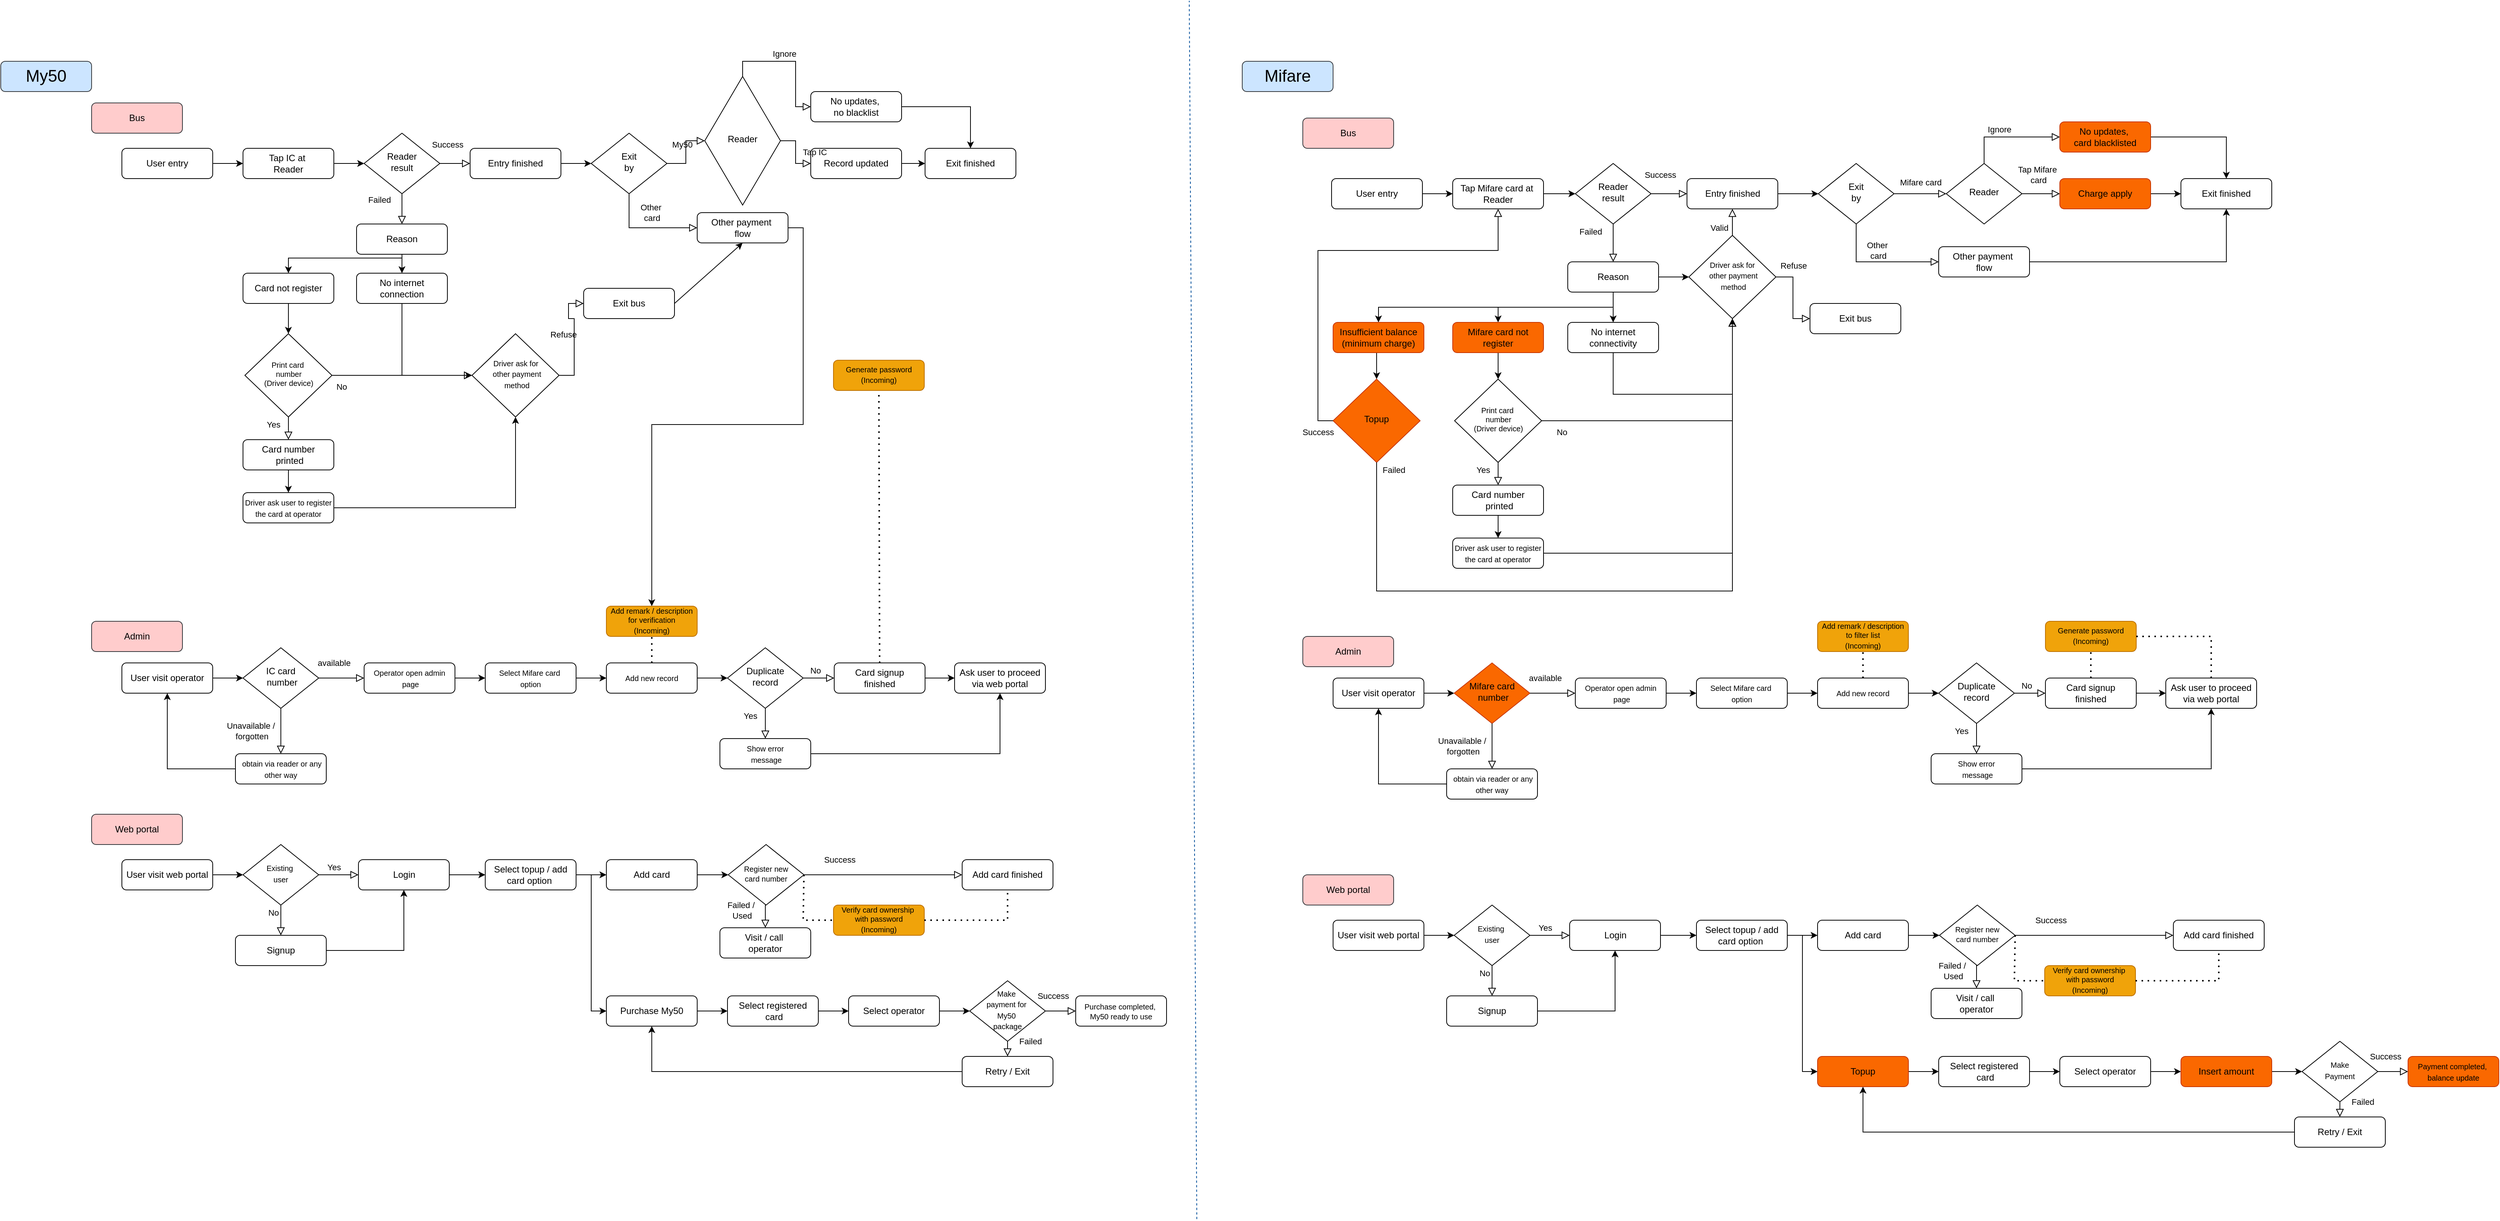 <mxfile>
    <diagram id="C5RBs43oDa-KdzZeNtuy" name="Page-1">
        <mxGraphModel dx="1770" dy="906" grid="1" gridSize="10" guides="1" tooltips="1" connect="1" arrows="1" fold="1" page="1" pageScale="1" pageWidth="827" pageHeight="1169" math="0" shadow="0">
            <root>
                <mxCell id="WIyWlLk6GJQsqaUBKTNV-0"/>
                <mxCell id="WIyWlLk6GJQsqaUBKTNV-1" parent="WIyWlLk6GJQsqaUBKTNV-0"/>
                <mxCell id="-3ubcb10uqT-9w36BpGM-9" style="edgeStyle=orthogonalEdgeStyle;rounded=0;orthogonalLoop=1;jettySize=auto;html=1;exitX=1;exitY=0.5;exitDx=0;exitDy=0;entryX=0;entryY=0.5;entryDx=0;entryDy=0;" parent="WIyWlLk6GJQsqaUBKTNV-1" source="WIyWlLk6GJQsqaUBKTNV-3" target="-3ubcb10uqT-9w36BpGM-8" edge="1">
                    <mxGeometry relative="1" as="geometry"/>
                </mxCell>
                <mxCell id="WIyWlLk6GJQsqaUBKTNV-3" value="User entry" style="rounded=1;whiteSpace=wrap;html=1;fontSize=12;glass=0;strokeWidth=1;shadow=0;" parent="WIyWlLk6GJQsqaUBKTNV-1" vertex="1">
                    <mxGeometry x="240" y="195" width="120" height="40" as="geometry"/>
                </mxCell>
                <mxCell id="-3ubcb10uqT-9w36BpGM-0" value="My50" style="rounded=1;whiteSpace=wrap;html=1;fontSize=22;glass=0;strokeWidth=1;shadow=0;fillColor=#cce5ff;strokeColor=#36393d;fontStyle=0" parent="WIyWlLk6GJQsqaUBKTNV-1" vertex="1">
                    <mxGeometry x="80" y="80" width="120" height="40" as="geometry"/>
                </mxCell>
                <mxCell id="-3ubcb10uqT-9w36BpGM-11" style="edgeStyle=orthogonalEdgeStyle;rounded=0;orthogonalLoop=1;jettySize=auto;html=1;exitX=1;exitY=0.5;exitDx=0;exitDy=0;entryX=0;entryY=0.5;entryDx=0;entryDy=0;" parent="WIyWlLk6GJQsqaUBKTNV-1" source="-3ubcb10uqT-9w36BpGM-8" target="-3ubcb10uqT-9w36BpGM-10" edge="1">
                    <mxGeometry relative="1" as="geometry"/>
                </mxCell>
                <mxCell id="-3ubcb10uqT-9w36BpGM-8" value="Tap IC at&amp;nbsp;&lt;div&gt;Reader&lt;/div&gt;" style="rounded=1;whiteSpace=wrap;html=1;fontSize=12;glass=0;strokeWidth=1;shadow=0;" parent="WIyWlLk6GJQsqaUBKTNV-1" vertex="1">
                    <mxGeometry x="400" y="195" width="120" height="40" as="geometry"/>
                </mxCell>
                <mxCell id="-3ubcb10uqT-9w36BpGM-10" value="Reader&lt;div&gt;result&lt;/div&gt;" style="rhombus;whiteSpace=wrap;html=1;shadow=0;fontFamily=Helvetica;fontSize=12;align=center;strokeWidth=1;spacing=6;spacingTop=-4;" parent="WIyWlLk6GJQsqaUBKTNV-1" vertex="1">
                    <mxGeometry x="560" y="175" width="100" height="80" as="geometry"/>
                </mxCell>
                <mxCell id="-3ubcb10uqT-9w36BpGM-13" value="Failed" style="rounded=0;html=1;jettySize=auto;orthogonalLoop=1;fontSize=11;endArrow=block;endFill=0;endSize=8;strokeWidth=1;shadow=0;labelBackgroundColor=none;edgeStyle=orthogonalEdgeStyle;exitX=0.5;exitY=1;exitDx=0;exitDy=0;entryX=0.5;entryY=0;entryDx=0;entryDy=0;" parent="WIyWlLk6GJQsqaUBKTNV-1" source="-3ubcb10uqT-9w36BpGM-10" target="IXN-DuYbI1Wshgag1WVO-0" edge="1">
                    <mxGeometry x="-0.6" y="-30" relative="1" as="geometry">
                        <mxPoint as="offset"/>
                        <mxPoint x="670" y="235" as="sourcePoint"/>
                        <mxPoint x="650" y="270" as="targetPoint"/>
                    </mxGeometry>
                </mxCell>
                <mxCell id="-3ubcb10uqT-9w36BpGM-14" value="&lt;div style=&quot;font-size: 10px;&quot;&gt;&lt;div style=&quot;&quot;&gt;&lt;font style=&quot;font-size: 10px;&quot;&gt;Print card&amp;nbsp;&lt;/font&gt;&lt;/div&gt;&lt;div style=&quot;&quot;&gt;&lt;font style=&quot;font-size: 10px;&quot;&gt;number&lt;/font&gt;&lt;/div&gt;&lt;div style=&quot;&quot;&gt;&lt;font style=&quot;font-size: 10px;&quot;&gt;(Driver device)&lt;/font&gt;&lt;/div&gt;&lt;/div&gt;" style="rhombus;whiteSpace=wrap;html=1;shadow=0;fontFamily=Helvetica;fontSize=12;align=center;strokeWidth=1;spacing=6;spacingTop=-4;" parent="WIyWlLk6GJQsqaUBKTNV-1" vertex="1">
                    <mxGeometry x="402.5" y="440" width="115" height="110" as="geometry"/>
                </mxCell>
                <mxCell id="-3ubcb10uqT-9w36BpGM-20" style="edgeStyle=orthogonalEdgeStyle;rounded=0;orthogonalLoop=1;jettySize=auto;html=1;exitX=1;exitY=0.5;exitDx=0;exitDy=0;entryX=0;entryY=0.5;entryDx=0;entryDy=0;" parent="WIyWlLk6GJQsqaUBKTNV-1" source="-3ubcb10uqT-9w36BpGM-15" target="-3ubcb10uqT-9w36BpGM-21" edge="1">
                    <mxGeometry relative="1" as="geometry">
                        <mxPoint x="860.0" y="215" as="targetPoint"/>
                    </mxGeometry>
                </mxCell>
                <mxCell id="-3ubcb10uqT-9w36BpGM-15" value="Entry finished" style="rounded=1;whiteSpace=wrap;html=1;fontSize=12;glass=0;strokeWidth=1;shadow=0;" parent="WIyWlLk6GJQsqaUBKTNV-1" vertex="1">
                    <mxGeometry x="700" y="195" width="120" height="40" as="geometry"/>
                </mxCell>
                <mxCell id="-3ubcb10uqT-9w36BpGM-16" value="Success" style="rounded=0;html=1;jettySize=auto;orthogonalLoop=1;fontSize=11;endArrow=block;endFill=0;endSize=8;strokeWidth=1;shadow=0;labelBackgroundColor=none;edgeStyle=orthogonalEdgeStyle;exitX=1;exitY=0.5;exitDx=0;exitDy=0;entryX=0;entryY=0.5;entryDx=0;entryDy=0;" parent="WIyWlLk6GJQsqaUBKTNV-1" source="-3ubcb10uqT-9w36BpGM-10" target="-3ubcb10uqT-9w36BpGM-15" edge="1">
                    <mxGeometry x="-0.5" y="25" relative="1" as="geometry">
                        <mxPoint as="offset"/>
                        <mxPoint x="680" y="230" as="sourcePoint"/>
                        <mxPoint x="680" y="255" as="targetPoint"/>
                    </mxGeometry>
                </mxCell>
                <mxCell id="-3ubcb10uqT-9w36BpGM-33" style="edgeStyle=orthogonalEdgeStyle;rounded=0;orthogonalLoop=1;jettySize=auto;html=1;exitX=0.5;exitY=1;exitDx=0;exitDy=0;entryX=0.5;entryY=0;entryDx=0;entryDy=0;" parent="WIyWlLk6GJQsqaUBKTNV-1" source="-3ubcb10uqT-9w36BpGM-17" target="-3ubcb10uqT-9w36BpGM-32" edge="1">
                    <mxGeometry relative="1" as="geometry"/>
                </mxCell>
                <mxCell id="-3ubcb10uqT-9w36BpGM-17" value="Card number&lt;div&gt;&amp;nbsp;printed&lt;/div&gt;" style="rounded=1;whiteSpace=wrap;html=1;fontSize=12;glass=0;strokeWidth=1;shadow=0;" parent="WIyWlLk6GJQsqaUBKTNV-1" vertex="1">
                    <mxGeometry x="400" y="580" width="120" height="40" as="geometry"/>
                </mxCell>
                <mxCell id="-3ubcb10uqT-9w36BpGM-21" value="Exit&lt;div&gt;by&lt;div&gt;&lt;/div&gt;&lt;/div&gt;" style="rhombus;whiteSpace=wrap;html=1;shadow=0;fontFamily=Helvetica;fontSize=12;align=center;strokeWidth=1;spacing=6;spacingTop=-4;" parent="WIyWlLk6GJQsqaUBKTNV-1" vertex="1">
                    <mxGeometry x="860" y="175" width="100" height="80" as="geometry"/>
                </mxCell>
                <mxCell id="-3ubcb10uqT-9w36BpGM-23" value="My50" style="rounded=0;html=1;jettySize=auto;orthogonalLoop=1;fontSize=11;endArrow=block;endFill=0;endSize=8;strokeWidth=1;shadow=0;labelBackgroundColor=none;edgeStyle=orthogonalEdgeStyle;exitX=1;exitY=0.5;exitDx=0;exitDy=0;entryX=0;entryY=0.5;entryDx=0;entryDy=0;" parent="WIyWlLk6GJQsqaUBKTNV-1" source="-3ubcb10uqT-9w36BpGM-21" target="-3ubcb10uqT-9w36BpGM-108" edge="1">
                    <mxGeometry x="-0.5" y="25" relative="1" as="geometry">
                        <mxPoint as="offset"/>
                        <mxPoint x="970" y="250" as="sourcePoint"/>
                        <mxPoint x="990" y="240" as="targetPoint"/>
                    </mxGeometry>
                </mxCell>
                <mxCell id="-3ubcb10uqT-9w36BpGM-24" value="Other&amp;nbsp;&lt;div&gt;card&lt;/div&gt;" style="rounded=0;html=1;jettySize=auto;orthogonalLoop=1;fontSize=11;endArrow=block;endFill=0;endSize=8;strokeWidth=1;shadow=0;labelBackgroundColor=none;edgeStyle=orthogonalEdgeStyle;exitX=0.5;exitY=1;exitDx=0;exitDy=0;entryX=0;entryY=0.5;entryDx=0;entryDy=0;" parent="WIyWlLk6GJQsqaUBKTNV-1" source="-3ubcb10uqT-9w36BpGM-21" target="-3ubcb10uqT-9w36BpGM-28" edge="1">
                    <mxGeometry x="0.111" y="20" relative="1" as="geometry">
                        <mxPoint as="offset"/>
                        <mxPoint x="880" y="300" as="sourcePoint"/>
                        <mxPoint x="910" y="300" as="targetPoint"/>
                    </mxGeometry>
                </mxCell>
                <mxCell id="-3ubcb10uqT-9w36BpGM-111" style="edgeStyle=orthogonalEdgeStyle;rounded=0;orthogonalLoop=1;jettySize=auto;html=1;exitX=1;exitY=0.5;exitDx=0;exitDy=0;entryX=0;entryY=0.5;entryDx=0;entryDy=0;" parent="WIyWlLk6GJQsqaUBKTNV-1" source="-3ubcb10uqT-9w36BpGM-25" target="-3ubcb10uqT-9w36BpGM-26" edge="1">
                    <mxGeometry relative="1" as="geometry"/>
                </mxCell>
                <mxCell id="-3ubcb10uqT-9w36BpGM-25" value="Record updated" style="rounded=1;whiteSpace=wrap;html=1;fontSize=12;glass=0;strokeWidth=1;shadow=0;" parent="WIyWlLk6GJQsqaUBKTNV-1" vertex="1">
                    <mxGeometry x="1150" y="195" width="120" height="40" as="geometry"/>
                </mxCell>
                <mxCell id="-3ubcb10uqT-9w36BpGM-26" value="Exit finished" style="rounded=1;whiteSpace=wrap;html=1;fontSize=12;glass=0;strokeWidth=1;shadow=0;" parent="WIyWlLk6GJQsqaUBKTNV-1" vertex="1">
                    <mxGeometry x="1301" y="195" width="120" height="40" as="geometry"/>
                </mxCell>
                <mxCell id="-3ubcb10uqT-9w36BpGM-29" style="edgeStyle=orthogonalEdgeStyle;rounded=0;orthogonalLoop=1;jettySize=auto;html=1;exitX=1;exitY=0.5;exitDx=0;exitDy=0;entryX=0.5;entryY=0;entryDx=0;entryDy=0;" parent="WIyWlLk6GJQsqaUBKTNV-1" source="-3ubcb10uqT-9w36BpGM-28" target="IXN-DuYbI1Wshgag1WVO-54" edge="1">
                    <mxGeometry relative="1" as="geometry"/>
                </mxCell>
                <mxCell id="-3ubcb10uqT-9w36BpGM-28" value="Other payment&amp;nbsp;&lt;div&gt;flow&lt;/div&gt;" style="rounded=1;whiteSpace=wrap;html=1;fontSize=12;glass=0;strokeWidth=1;shadow=0;" parent="WIyWlLk6GJQsqaUBKTNV-1" vertex="1">
                    <mxGeometry x="1000" y="280" width="120" height="40" as="geometry"/>
                </mxCell>
                <mxCell id="-3ubcb10uqT-9w36BpGM-30" value="Yes" style="rounded=0;html=1;jettySize=auto;orthogonalLoop=1;fontSize=11;endArrow=block;endFill=0;endSize=8;strokeWidth=1;shadow=0;labelBackgroundColor=none;edgeStyle=orthogonalEdgeStyle;entryX=0.5;entryY=0;entryDx=0;entryDy=0;exitX=0.5;exitY=1;exitDx=0;exitDy=0;" parent="WIyWlLk6GJQsqaUBKTNV-1" source="-3ubcb10uqT-9w36BpGM-14" target="-3ubcb10uqT-9w36BpGM-17" edge="1">
                    <mxGeometry x="-0.333" y="-20" relative="1" as="geometry">
                        <mxPoint as="offset"/>
                        <mxPoint x="480" y="560" as="sourcePoint"/>
                        <mxPoint x="540" y="575" as="targetPoint"/>
                    </mxGeometry>
                </mxCell>
                <mxCell id="-3ubcb10uqT-9w36BpGM-31" value="&lt;span style=&quot;font-size: 10px;&quot;&gt;Driver ask for&lt;/span&gt;&lt;div&gt;&lt;span style=&quot;font-size: 10px;&quot;&gt;&amp;nbsp;other payment&lt;/span&gt;&lt;/div&gt;&lt;div&gt;&lt;span style=&quot;font-size: 10px;&quot;&gt;&amp;nbsp;method&lt;/span&gt;&lt;/div&gt;" style="rhombus;whiteSpace=wrap;html=1;shadow=0;fontFamily=Helvetica;fontSize=12;align=center;strokeWidth=1;spacing=6;spacingTop=-4;" parent="WIyWlLk6GJQsqaUBKTNV-1" vertex="1">
                    <mxGeometry x="702.5" y="440" width="115" height="110" as="geometry"/>
                </mxCell>
                <mxCell id="-3ubcb10uqT-9w36BpGM-35" style="edgeStyle=orthogonalEdgeStyle;rounded=0;orthogonalLoop=1;jettySize=auto;html=1;exitX=1;exitY=0.5;exitDx=0;exitDy=0;entryX=0.5;entryY=1;entryDx=0;entryDy=0;" parent="WIyWlLk6GJQsqaUBKTNV-1" source="-3ubcb10uqT-9w36BpGM-32" target="-3ubcb10uqT-9w36BpGM-31" edge="1">
                    <mxGeometry relative="1" as="geometry">
                        <mxPoint x="760" y="540" as="targetPoint"/>
                    </mxGeometry>
                </mxCell>
                <mxCell id="-3ubcb10uqT-9w36BpGM-32" value="&lt;font style=&quot;font-size: 10px;&quot;&gt;Driver ask user to register the card at operator&lt;/font&gt;" style="rounded=1;whiteSpace=wrap;html=1;fontSize=12;glass=0;strokeWidth=1;shadow=0;" parent="WIyWlLk6GJQsqaUBKTNV-1" vertex="1">
                    <mxGeometry x="400" y="650" width="120" height="40" as="geometry"/>
                </mxCell>
                <mxCell id="-3ubcb10uqT-9w36BpGM-36" value="No" style="rounded=0;html=1;jettySize=auto;orthogonalLoop=1;fontSize=11;endArrow=block;endFill=0;endSize=8;strokeWidth=1;shadow=0;labelBackgroundColor=none;edgeStyle=orthogonalEdgeStyle;exitX=1;exitY=0.5;exitDx=0;exitDy=0;entryX=0;entryY=0.5;entryDx=0;entryDy=0;" parent="WIyWlLk6GJQsqaUBKTNV-1" source="-3ubcb10uqT-9w36BpGM-14" target="-3ubcb10uqT-9w36BpGM-31" edge="1">
                    <mxGeometry x="-0.865" y="-15" relative="1" as="geometry">
                        <mxPoint as="offset"/>
                        <mxPoint x="667.5" y="485" as="sourcePoint"/>
                        <mxPoint x="700" y="485" as="targetPoint"/>
                    </mxGeometry>
                </mxCell>
                <mxCell id="1" style="edgeStyle=none;html=1;exitX=1;exitY=0.5;exitDx=0;exitDy=0;entryX=0.5;entryY=1;entryDx=0;entryDy=0;" edge="1" parent="WIyWlLk6GJQsqaUBKTNV-1" source="-3ubcb10uqT-9w36BpGM-38" target="-3ubcb10uqT-9w36BpGM-28">
                    <mxGeometry relative="1" as="geometry"/>
                </mxCell>
                <mxCell id="-3ubcb10uqT-9w36BpGM-38" value="Exit bus" style="rounded=1;whiteSpace=wrap;html=1;fontSize=12;glass=0;strokeWidth=1;shadow=0;" parent="WIyWlLk6GJQsqaUBKTNV-1" vertex="1">
                    <mxGeometry x="850" y="380" width="120" height="40" as="geometry"/>
                </mxCell>
                <mxCell id="-3ubcb10uqT-9w36BpGM-39" value="Refuse" style="rounded=0;html=1;jettySize=auto;orthogonalLoop=1;fontSize=11;endArrow=block;endFill=0;endSize=8;strokeWidth=1;shadow=0;labelBackgroundColor=none;edgeStyle=orthogonalEdgeStyle;exitX=1;exitY=0.5;exitDx=0;exitDy=0;entryX=0;entryY=0.5;entryDx=0;entryDy=0;" parent="WIyWlLk6GJQsqaUBKTNV-1" source="-3ubcb10uqT-9w36BpGM-31" target="-3ubcb10uqT-9w36BpGM-38" edge="1">
                    <mxGeometry x="0.048" y="15" relative="1" as="geometry">
                        <mxPoint as="offset"/>
                        <mxPoint x="817.5" y="485" as="sourcePoint"/>
                        <mxPoint x="817.5" y="400" as="targetPoint"/>
                    </mxGeometry>
                </mxCell>
                <mxCell id="-3ubcb10uqT-9w36BpGM-43" style="edgeStyle=orthogonalEdgeStyle;rounded=0;orthogonalLoop=1;jettySize=auto;html=1;exitX=1;exitY=0.5;exitDx=0;exitDy=0;entryX=0;entryY=0.5;entryDx=0;entryDy=0;" parent="WIyWlLk6GJQsqaUBKTNV-1" source="-3ubcb10uqT-9w36BpGM-40" target="-3ubcb10uqT-9w36BpGM-42" edge="1">
                    <mxGeometry relative="1" as="geometry"/>
                </mxCell>
                <mxCell id="-3ubcb10uqT-9w36BpGM-40" value="User visit operator" style="rounded=1;whiteSpace=wrap;html=1;fontSize=12;glass=0;strokeWidth=1;shadow=0;" parent="WIyWlLk6GJQsqaUBKTNV-1" vertex="1">
                    <mxGeometry x="240" y="875" width="120" height="40" as="geometry"/>
                </mxCell>
                <mxCell id="-3ubcb10uqT-9w36BpGM-42" value="IC card&lt;div&gt;&amp;nbsp;number&lt;/div&gt;" style="rhombus;whiteSpace=wrap;html=1;shadow=0;fontFamily=Helvetica;fontSize=12;align=center;strokeWidth=1;spacing=6;spacingTop=-4;" parent="WIyWlLk6GJQsqaUBKTNV-1" vertex="1">
                    <mxGeometry x="400" y="855" width="100" height="80" as="geometry"/>
                </mxCell>
                <mxCell id="-3ubcb10uqT-9w36BpGM-50" style="edgeStyle=orthogonalEdgeStyle;rounded=0;orthogonalLoop=1;jettySize=auto;html=1;exitX=1;exitY=0.5;exitDx=0;exitDy=0;entryX=0;entryY=0.5;entryDx=0;entryDy=0;" parent="WIyWlLk6GJQsqaUBKTNV-1" source="-3ubcb10uqT-9w36BpGM-44" target="-3ubcb10uqT-9w36BpGM-49" edge="1">
                    <mxGeometry relative="1" as="geometry"/>
                </mxCell>
                <mxCell id="-3ubcb10uqT-9w36BpGM-44" value="&lt;font style=&quot;font-size: 10px;&quot;&gt;Operator open admin&lt;/font&gt;&lt;div&gt;&lt;font style=&quot;font-size: 10px;&quot;&gt;&amp;nbsp;page&lt;/font&gt;&lt;/div&gt;" style="rounded=1;whiteSpace=wrap;html=1;fontSize=12;glass=0;strokeWidth=1;shadow=0;" parent="WIyWlLk6GJQsqaUBKTNV-1" vertex="1">
                    <mxGeometry x="560" y="875" width="120" height="40" as="geometry"/>
                </mxCell>
                <mxCell id="-3ubcb10uqT-9w36BpGM-47" style="edgeStyle=orthogonalEdgeStyle;rounded=0;orthogonalLoop=1;jettySize=auto;html=1;exitX=0;exitY=0.5;exitDx=0;exitDy=0;entryX=0.5;entryY=1;entryDx=0;entryDy=0;" parent="WIyWlLk6GJQsqaUBKTNV-1" source="-3ubcb10uqT-9w36BpGM-45" target="-3ubcb10uqT-9w36BpGM-40" edge="1">
                    <mxGeometry relative="1" as="geometry"/>
                </mxCell>
                <mxCell id="-3ubcb10uqT-9w36BpGM-45" value="&lt;font style=&quot;font-size: 10px;&quot;&gt;&amp;nbsp;obtain via reader or any other way&lt;/font&gt;" style="rounded=1;whiteSpace=wrap;html=1;fontSize=12;glass=0;strokeWidth=1;shadow=0;" parent="WIyWlLk6GJQsqaUBKTNV-1" vertex="1">
                    <mxGeometry x="390" y="995" width="120" height="40" as="geometry"/>
                </mxCell>
                <mxCell id="-3ubcb10uqT-9w36BpGM-46" value="Unavailable /&lt;div&gt;&amp;nbsp;forgotten&lt;/div&gt;" style="rounded=0;html=1;jettySize=auto;orthogonalLoop=1;fontSize=11;endArrow=block;endFill=0;endSize=8;strokeWidth=1;shadow=0;labelBackgroundColor=none;edgeStyle=orthogonalEdgeStyle;exitX=0.5;exitY=1;exitDx=0;exitDy=0;entryX=0.5;entryY=0;entryDx=0;entryDy=0;" parent="WIyWlLk6GJQsqaUBKTNV-1" source="-3ubcb10uqT-9w36BpGM-42" target="-3ubcb10uqT-9w36BpGM-45" edge="1">
                    <mxGeometry y="-40" relative="1" as="geometry">
                        <mxPoint as="offset"/>
                        <mxPoint x="399.23" y="945" as="sourcePoint"/>
                        <mxPoint x="399.23" y="975" as="targetPoint"/>
                    </mxGeometry>
                </mxCell>
                <mxCell id="-3ubcb10uqT-9w36BpGM-48" value="available" style="rounded=0;html=1;jettySize=auto;orthogonalLoop=1;fontSize=11;endArrow=block;endFill=0;endSize=8;strokeWidth=1;shadow=0;labelBackgroundColor=none;edgeStyle=orthogonalEdgeStyle;exitX=1;exitY=0.5;exitDx=0;exitDy=0;entryX=0;entryY=0.5;entryDx=0;entryDy=0;" parent="WIyWlLk6GJQsqaUBKTNV-1" source="-3ubcb10uqT-9w36BpGM-42" target="-3ubcb10uqT-9w36BpGM-44" edge="1">
                    <mxGeometry x="-0.333" y="20" relative="1" as="geometry">
                        <mxPoint as="offset"/>
                        <mxPoint x="530" y="925" as="sourcePoint"/>
                        <mxPoint x="530" y="985" as="targetPoint"/>
                    </mxGeometry>
                </mxCell>
                <mxCell id="-3ubcb10uqT-9w36BpGM-70" style="edgeStyle=orthogonalEdgeStyle;rounded=0;orthogonalLoop=1;jettySize=auto;html=1;exitX=1;exitY=0.5;exitDx=0;exitDy=0;entryX=0;entryY=0.5;entryDx=0;entryDy=0;" parent="WIyWlLk6GJQsqaUBKTNV-1" source="-3ubcb10uqT-9w36BpGM-49" target="-3ubcb10uqT-9w36BpGM-69" edge="1">
                    <mxGeometry relative="1" as="geometry"/>
                </mxCell>
                <mxCell id="-3ubcb10uqT-9w36BpGM-49" value="&lt;span style=&quot;font-size: 10px;&quot;&gt;Select Mifare card&amp;nbsp;&lt;/span&gt;&lt;div&gt;&lt;span style=&quot;font-size: 10px;&quot;&gt;option&lt;/span&gt;&lt;/div&gt;" style="rounded=1;whiteSpace=wrap;html=1;fontSize=12;glass=0;strokeWidth=1;shadow=0;" parent="WIyWlLk6GJQsqaUBKTNV-1" vertex="1">
                    <mxGeometry x="720" y="875" width="120" height="40" as="geometry"/>
                </mxCell>
                <mxCell id="-3ubcb10uqT-9w36BpGM-79" style="edgeStyle=orthogonalEdgeStyle;rounded=0;orthogonalLoop=1;jettySize=auto;html=1;exitX=1;exitY=0.5;exitDx=0;exitDy=0;entryX=0;entryY=0.5;entryDx=0;entryDy=0;" parent="WIyWlLk6GJQsqaUBKTNV-1" source="-3ubcb10uqT-9w36BpGM-52" target="-3ubcb10uqT-9w36BpGM-80" edge="1">
                    <mxGeometry relative="1" as="geometry">
                        <mxPoint x="400" y="1155" as="targetPoint"/>
                    </mxGeometry>
                </mxCell>
                <mxCell id="-3ubcb10uqT-9w36BpGM-52" value="User visit web portal" style="rounded=1;whiteSpace=wrap;html=1;fontSize=12;glass=0;strokeWidth=1;shadow=0;" parent="WIyWlLk6GJQsqaUBKTNV-1" vertex="1">
                    <mxGeometry x="240" y="1135" width="120" height="40" as="geometry"/>
                </mxCell>
                <mxCell id="-3ubcb10uqT-9w36BpGM-53" value="&lt;div&gt;&lt;span style=&quot;background-color: initial; font-size: 10px;&quot;&gt;Register new&lt;/span&gt;&lt;br&gt;&lt;/div&gt;&lt;div style=&quot;font-size: 10px;&quot;&gt;&lt;font style=&quot;font-size: 10px;&quot;&gt;card number&lt;/font&gt;&lt;/div&gt;" style="rhombus;whiteSpace=wrap;html=1;shadow=0;fontFamily=Helvetica;fontSize=12;align=center;strokeWidth=1;spacing=6;spacingTop=-4;" parent="WIyWlLk6GJQsqaUBKTNV-1" vertex="1">
                    <mxGeometry x="1041" y="1115" width="100" height="80" as="geometry"/>
                </mxCell>
                <mxCell id="-3ubcb10uqT-9w36BpGM-56" value="Visit / call&amp;nbsp;&lt;div&gt;operator&lt;/div&gt;" style="rounded=1;whiteSpace=wrap;html=1;fontSize=12;glass=0;strokeWidth=1;shadow=0;" parent="WIyWlLk6GJQsqaUBKTNV-1" vertex="1">
                    <mxGeometry x="1030" y="1225" width="120" height="40" as="geometry"/>
                </mxCell>
                <mxCell id="-3ubcb10uqT-9w36BpGM-59" value="Failed /&amp;nbsp;&lt;div&gt;Used&lt;/div&gt;" style="rounded=0;html=1;jettySize=auto;orthogonalLoop=1;fontSize=11;endArrow=block;endFill=0;endSize=8;strokeWidth=1;shadow=0;labelBackgroundColor=none;edgeStyle=orthogonalEdgeStyle;exitX=0.5;exitY=1;exitDx=0;exitDy=0;entryX=0.5;entryY=0;entryDx=0;entryDy=0;" parent="WIyWlLk6GJQsqaUBKTNV-1" source="-3ubcb10uqT-9w36BpGM-53" target="-3ubcb10uqT-9w36BpGM-56" edge="1">
                    <mxGeometry x="-0.521" y="-31" relative="1" as="geometry">
                        <mxPoint as="offset"/>
                        <mxPoint x="1211" y="1155" as="sourcePoint"/>
                        <mxPoint x="1211" y="1215" as="targetPoint"/>
                    </mxGeometry>
                </mxCell>
                <mxCell id="-3ubcb10uqT-9w36BpGM-61" value="Add card finished" style="rounded=1;whiteSpace=wrap;html=1;fontSize=12;glass=0;strokeWidth=1;shadow=0;" parent="WIyWlLk6GJQsqaUBKTNV-1" vertex="1">
                    <mxGeometry x="1350" y="1135" width="120" height="40" as="geometry"/>
                </mxCell>
                <mxCell id="-3ubcb10uqT-9w36BpGM-62" value="Success" style="rounded=0;html=1;jettySize=auto;orthogonalLoop=1;fontSize=11;endArrow=block;endFill=0;endSize=8;strokeWidth=1;shadow=0;labelBackgroundColor=none;edgeStyle=orthogonalEdgeStyle;exitX=1;exitY=0.5;exitDx=0;exitDy=0;entryX=0;entryY=0.5;entryDx=0;entryDy=0;" parent="WIyWlLk6GJQsqaUBKTNV-1" source="-3ubcb10uqT-9w36BpGM-53" target="-3ubcb10uqT-9w36BpGM-61" edge="1">
                    <mxGeometry x="-0.55" y="20" relative="1" as="geometry">
                        <mxPoint as="offset"/>
                        <mxPoint x="1101" y="1215" as="sourcePoint"/>
                        <mxPoint x="1101" y="1255" as="targetPoint"/>
                    </mxGeometry>
                </mxCell>
                <mxCell id="-3ubcb10uqT-9w36BpGM-65" value="Duplicate&lt;div&gt;&lt;/div&gt;&lt;div&gt;record&lt;/div&gt;" style="rhombus;whiteSpace=wrap;html=1;shadow=0;fontFamily=Helvetica;fontSize=12;align=center;strokeWidth=1;spacing=6;spacingTop=-4;" parent="WIyWlLk6GJQsqaUBKTNV-1" vertex="1">
                    <mxGeometry x="1040" y="855" width="100" height="80" as="geometry"/>
                </mxCell>
                <mxCell id="-3ubcb10uqT-9w36BpGM-77" style="edgeStyle=orthogonalEdgeStyle;rounded=0;orthogonalLoop=1;jettySize=auto;html=1;exitX=1;exitY=0.5;exitDx=0;exitDy=0;entryX=0.5;entryY=1;entryDx=0;entryDy=0;" parent="WIyWlLk6GJQsqaUBKTNV-1" source="-3ubcb10uqT-9w36BpGM-67" target="-3ubcb10uqT-9w36BpGM-74" edge="1">
                    <mxGeometry relative="1" as="geometry"/>
                </mxCell>
                <mxCell id="-3ubcb10uqT-9w36BpGM-67" value="&lt;span style=&quot;font-size: 10px;&quot;&gt;Show error&lt;/span&gt;&lt;div&gt;&lt;span style=&quot;font-size: 10px;&quot;&gt;&amp;nbsp;message&lt;/span&gt;&lt;/div&gt;" style="rounded=1;whiteSpace=wrap;html=1;fontSize=12;glass=0;strokeWidth=1;shadow=0;" parent="WIyWlLk6GJQsqaUBKTNV-1" vertex="1">
                    <mxGeometry x="1030" y="975" width="120" height="40" as="geometry"/>
                </mxCell>
                <mxCell id="-3ubcb10uqT-9w36BpGM-68" value="Yes" style="rounded=0;html=1;jettySize=auto;orthogonalLoop=1;fontSize=11;endArrow=block;endFill=0;endSize=8;strokeWidth=1;shadow=0;labelBackgroundColor=none;edgeStyle=orthogonalEdgeStyle;exitX=0.5;exitY=1;exitDx=0;exitDy=0;entryX=0.5;entryY=0;entryDx=0;entryDy=0;" parent="WIyWlLk6GJQsqaUBKTNV-1" source="-3ubcb10uqT-9w36BpGM-65" target="-3ubcb10uqT-9w36BpGM-67" edge="1">
                    <mxGeometry x="-0.5" y="-20" relative="1" as="geometry">
                        <mxPoint as="offset"/>
                        <mxPoint x="1050" y="935" as="sourcePoint"/>
                        <mxPoint x="1050" y="995" as="targetPoint"/>
                    </mxGeometry>
                </mxCell>
                <mxCell id="-3ubcb10uqT-9w36BpGM-71" style="edgeStyle=orthogonalEdgeStyle;rounded=0;orthogonalLoop=1;jettySize=auto;html=1;exitX=1;exitY=0.5;exitDx=0;exitDy=0;entryX=0;entryY=0.5;entryDx=0;entryDy=0;" parent="WIyWlLk6GJQsqaUBKTNV-1" source="-3ubcb10uqT-9w36BpGM-69" target="-3ubcb10uqT-9w36BpGM-65" edge="1">
                    <mxGeometry relative="1" as="geometry"/>
                </mxCell>
                <mxCell id="-3ubcb10uqT-9w36BpGM-69" value="&lt;span style=&quot;font-size: 10px;&quot;&gt;Add new record&lt;/span&gt;" style="rounded=1;whiteSpace=wrap;html=1;fontSize=12;glass=0;strokeWidth=1;shadow=0;" parent="WIyWlLk6GJQsqaUBKTNV-1" vertex="1">
                    <mxGeometry x="880" y="875" width="120" height="40" as="geometry"/>
                </mxCell>
                <mxCell id="-3ubcb10uqT-9w36BpGM-76" style="edgeStyle=orthogonalEdgeStyle;rounded=0;orthogonalLoop=1;jettySize=auto;html=1;exitX=1;exitY=0.5;exitDx=0;exitDy=0;entryX=0;entryY=0.5;entryDx=0;entryDy=0;" parent="WIyWlLk6GJQsqaUBKTNV-1" source="-3ubcb10uqT-9w36BpGM-72" target="-3ubcb10uqT-9w36BpGM-74" edge="1">
                    <mxGeometry relative="1" as="geometry"/>
                </mxCell>
                <mxCell id="-3ubcb10uqT-9w36BpGM-72" value="Card signup&lt;div&gt;finished&lt;/div&gt;" style="rounded=1;whiteSpace=wrap;html=1;fontSize=12;glass=0;strokeWidth=1;shadow=0;" parent="WIyWlLk6GJQsqaUBKTNV-1" vertex="1">
                    <mxGeometry x="1181" y="875" width="120" height="40" as="geometry"/>
                </mxCell>
                <mxCell id="-3ubcb10uqT-9w36BpGM-74" value="Ask user to proceed via web portal" style="rounded=1;whiteSpace=wrap;html=1;fontSize=12;glass=0;strokeWidth=1;shadow=0;" parent="WIyWlLk6GJQsqaUBKTNV-1" vertex="1">
                    <mxGeometry x="1340" y="875" width="120" height="40" as="geometry"/>
                </mxCell>
                <mxCell id="-3ubcb10uqT-9w36BpGM-75" value="No" style="rounded=0;html=1;jettySize=auto;orthogonalLoop=1;fontSize=11;endArrow=block;endFill=0;endSize=8;strokeWidth=1;shadow=0;labelBackgroundColor=none;edgeStyle=orthogonalEdgeStyle;exitX=1;exitY=0.5;exitDx=0;exitDy=0;entryX=0;entryY=0.5;entryDx=0;entryDy=0;" parent="WIyWlLk6GJQsqaUBKTNV-1" source="-3ubcb10uqT-9w36BpGM-65" target="-3ubcb10uqT-9w36BpGM-72" edge="1">
                    <mxGeometry x="-0.25" y="10" relative="1" as="geometry">
                        <mxPoint as="offset"/>
                        <mxPoint x="1150" y="915" as="sourcePoint"/>
                        <mxPoint x="1150" y="955" as="targetPoint"/>
                    </mxGeometry>
                </mxCell>
                <mxCell id="-3ubcb10uqT-9w36BpGM-80" value="&lt;span style=&quot;font-size: 10px;&quot;&gt;Existing&amp;nbsp;&lt;/span&gt;&lt;div&gt;&lt;span style=&quot;font-size: 10px;&quot;&gt;user&lt;/span&gt;&lt;/div&gt;" style="rhombus;whiteSpace=wrap;html=1;shadow=0;fontFamily=Helvetica;fontSize=12;align=center;strokeWidth=1;spacing=6;spacingTop=-4;" parent="WIyWlLk6GJQsqaUBKTNV-1" vertex="1">
                    <mxGeometry x="400" y="1115" width="100" height="80" as="geometry"/>
                </mxCell>
                <mxCell id="-3ubcb10uqT-9w36BpGM-89" style="edgeStyle=orthogonalEdgeStyle;rounded=0;orthogonalLoop=1;jettySize=auto;html=1;exitX=1;exitY=0.5;exitDx=0;exitDy=0;entryX=0.5;entryY=1;entryDx=0;entryDy=0;" parent="WIyWlLk6GJQsqaUBKTNV-1" source="-3ubcb10uqT-9w36BpGM-81" target="-3ubcb10uqT-9w36BpGM-83" edge="1">
                    <mxGeometry relative="1" as="geometry"/>
                </mxCell>
                <mxCell id="-3ubcb10uqT-9w36BpGM-81" value="Signup" style="rounded=1;whiteSpace=wrap;html=1;fontSize=12;glass=0;strokeWidth=1;shadow=0;" parent="WIyWlLk6GJQsqaUBKTNV-1" vertex="1">
                    <mxGeometry x="390" y="1235" width="120" height="40" as="geometry"/>
                </mxCell>
                <mxCell id="-3ubcb10uqT-9w36BpGM-82" value="No" style="rounded=0;html=1;jettySize=auto;orthogonalLoop=1;fontSize=11;endArrow=block;endFill=0;endSize=8;strokeWidth=1;shadow=0;labelBackgroundColor=none;edgeStyle=orthogonalEdgeStyle;exitX=0.5;exitY=1;exitDx=0;exitDy=0;entryX=0.5;entryY=0;entryDx=0;entryDy=0;" parent="WIyWlLk6GJQsqaUBKTNV-1" source="-3ubcb10uqT-9w36BpGM-80" target="-3ubcb10uqT-9w36BpGM-81" edge="1">
                    <mxGeometry x="-0.5" y="-10" relative="1" as="geometry">
                        <mxPoint as="offset"/>
                        <mxPoint x="470" y="1195" as="sourcePoint"/>
                        <mxPoint x="470" y="1235" as="targetPoint"/>
                    </mxGeometry>
                </mxCell>
                <mxCell id="-3ubcb10uqT-9w36BpGM-87" style="edgeStyle=orthogonalEdgeStyle;rounded=0;orthogonalLoop=1;jettySize=auto;html=1;exitX=1;exitY=0.5;exitDx=0;exitDy=0;entryX=0;entryY=0.5;entryDx=0;entryDy=0;" parent="WIyWlLk6GJQsqaUBKTNV-1" source="-3ubcb10uqT-9w36BpGM-83" target="-3ubcb10uqT-9w36BpGM-86" edge="1">
                    <mxGeometry relative="1" as="geometry"/>
                </mxCell>
                <mxCell id="-3ubcb10uqT-9w36BpGM-83" value="Login" style="rounded=1;whiteSpace=wrap;html=1;fontSize=12;glass=0;strokeWidth=1;shadow=0;" parent="WIyWlLk6GJQsqaUBKTNV-1" vertex="1">
                    <mxGeometry x="552.5" y="1135" width="120" height="40" as="geometry"/>
                </mxCell>
                <mxCell id="-3ubcb10uqT-9w36BpGM-85" value="Yes" style="rounded=0;html=1;jettySize=auto;orthogonalLoop=1;fontSize=11;endArrow=block;endFill=0;endSize=8;strokeWidth=1;shadow=0;labelBackgroundColor=none;edgeStyle=orthogonalEdgeStyle;exitX=1;exitY=0.5;exitDx=0;exitDy=0;entryX=0;entryY=0.5;entryDx=0;entryDy=0;" parent="WIyWlLk6GJQsqaUBKTNV-1" source="-3ubcb10uqT-9w36BpGM-80" target="-3ubcb10uqT-9w36BpGM-83" edge="1">
                    <mxGeometry x="-0.238" y="10" relative="1" as="geometry">
                        <mxPoint as="offset"/>
                        <mxPoint x="460" y="1205" as="sourcePoint"/>
                        <mxPoint x="460" y="1245" as="targetPoint"/>
                    </mxGeometry>
                </mxCell>
                <mxCell id="-3ubcb10uqT-9w36BpGM-91" style="edgeStyle=orthogonalEdgeStyle;rounded=0;orthogonalLoop=1;jettySize=auto;html=1;exitX=1;exitY=0.5;exitDx=0;exitDy=0;entryX=0;entryY=0.5;entryDx=0;entryDy=0;" parent="WIyWlLk6GJQsqaUBKTNV-1" source="-3ubcb10uqT-9w36BpGM-86" target="-3ubcb10uqT-9w36BpGM-92" edge="1">
                    <mxGeometry relative="1" as="geometry">
                        <mxPoint x="880" y="1155" as="targetPoint"/>
                    </mxGeometry>
                </mxCell>
                <mxCell id="-3ubcb10uqT-9w36BpGM-96" style="edgeStyle=orthogonalEdgeStyle;rounded=0;orthogonalLoop=1;jettySize=auto;html=1;exitX=1;exitY=0.5;exitDx=0;exitDy=0;entryX=0;entryY=0.5;entryDx=0;entryDy=0;" parent="WIyWlLk6GJQsqaUBKTNV-1" source="-3ubcb10uqT-9w36BpGM-86" target="-3ubcb10uqT-9w36BpGM-95" edge="1">
                    <mxGeometry relative="1" as="geometry"/>
                </mxCell>
                <mxCell id="-3ubcb10uqT-9w36BpGM-86" value="Select topup / add card option&amp;nbsp;" style="rounded=1;whiteSpace=wrap;html=1;fontSize=12;glass=0;strokeWidth=1;shadow=0;" parent="WIyWlLk6GJQsqaUBKTNV-1" vertex="1">
                    <mxGeometry x="720" y="1135" width="120" height="40" as="geometry"/>
                </mxCell>
                <mxCell id="-3ubcb10uqT-9w36BpGM-94" style="edgeStyle=orthogonalEdgeStyle;rounded=0;orthogonalLoop=1;jettySize=auto;html=1;exitX=1;exitY=0.5;exitDx=0;exitDy=0;entryX=0;entryY=0.5;entryDx=0;entryDy=0;" parent="WIyWlLk6GJQsqaUBKTNV-1" source="-3ubcb10uqT-9w36BpGM-92" target="-3ubcb10uqT-9w36BpGM-53" edge="1">
                    <mxGeometry relative="1" as="geometry"/>
                </mxCell>
                <mxCell id="-3ubcb10uqT-9w36BpGM-92" value="Add card" style="rounded=1;whiteSpace=wrap;html=1;fontSize=12;glass=0;strokeWidth=1;shadow=0;" parent="WIyWlLk6GJQsqaUBKTNV-1" vertex="1">
                    <mxGeometry x="880" y="1135" width="120" height="40" as="geometry"/>
                </mxCell>
                <mxCell id="-3ubcb10uqT-9w36BpGM-98" style="edgeStyle=orthogonalEdgeStyle;rounded=0;orthogonalLoop=1;jettySize=auto;html=1;exitX=1;exitY=0.5;exitDx=0;exitDy=0;entryX=0;entryY=0.5;entryDx=0;entryDy=0;" parent="WIyWlLk6GJQsqaUBKTNV-1" source="-3ubcb10uqT-9w36BpGM-95" target="-3ubcb10uqT-9w36BpGM-99" edge="1">
                    <mxGeometry relative="1" as="geometry">
                        <mxPoint x="1040" y="1335" as="targetPoint"/>
                    </mxGeometry>
                </mxCell>
                <mxCell id="-3ubcb10uqT-9w36BpGM-95" value="Purchase My50" style="rounded=1;whiteSpace=wrap;html=1;fontSize=12;glass=0;strokeWidth=1;shadow=0;" parent="WIyWlLk6GJQsqaUBKTNV-1" vertex="1">
                    <mxGeometry x="880" y="1315" width="120" height="40" as="geometry"/>
                </mxCell>
                <mxCell id="-3ubcb10uqT-9w36BpGM-117" style="edgeStyle=orthogonalEdgeStyle;rounded=0;orthogonalLoop=1;jettySize=auto;html=1;exitX=1;exitY=0.5;exitDx=0;exitDy=0;entryX=0;entryY=0.5;entryDx=0;entryDy=0;" parent="WIyWlLk6GJQsqaUBKTNV-1" source="-3ubcb10uqT-9w36BpGM-99" target="-3ubcb10uqT-9w36BpGM-118" edge="1">
                    <mxGeometry relative="1" as="geometry"/>
                </mxCell>
                <mxCell id="-3ubcb10uqT-9w36BpGM-99" value="Select registered&lt;div&gt;&amp;nbsp;card&lt;/div&gt;" style="rounded=1;whiteSpace=wrap;html=1;fontSize=12;glass=0;strokeWidth=1;shadow=0;" parent="WIyWlLk6GJQsqaUBKTNV-1" vertex="1">
                    <mxGeometry x="1040" y="1315" width="120" height="40" as="geometry"/>
                </mxCell>
                <mxCell id="-3ubcb10uqT-9w36BpGM-101" value="&lt;div&gt;&lt;span style=&quot;font-size: 10px;&quot;&gt;Make&amp;nbsp;&lt;/span&gt;&lt;/div&gt;&lt;div&gt;&lt;span style=&quot;font-size: 10px;&quot;&gt;payment for&amp;nbsp;&lt;/span&gt;&lt;/div&gt;&lt;div&gt;&lt;span style=&quot;font-size: 10px;&quot;&gt;My50&amp;nbsp;&lt;/span&gt;&lt;/div&gt;&lt;div&gt;&lt;span style=&quot;font-size: 10px;&quot;&gt;package&lt;/span&gt;&lt;/div&gt;" style="rhombus;whiteSpace=wrap;html=1;shadow=0;fontFamily=Helvetica;fontSize=12;align=center;strokeWidth=1;spacing=6;spacingTop=-4;" parent="WIyWlLk6GJQsqaUBKTNV-1" vertex="1">
                    <mxGeometry x="1360" y="1295" width="100" height="80" as="geometry"/>
                </mxCell>
                <mxCell id="-3ubcb10uqT-9w36BpGM-103" value="&lt;font style=&quot;font-size: 10px;&quot;&gt;Purchase&amp;nbsp;&lt;/font&gt;&lt;span style=&quot;font-size: 10px; background-color: initial;&quot;&gt;completed,&amp;nbsp;&lt;/span&gt;&lt;div style=&quot;font-size: 10px;&quot;&gt;&lt;font style=&quot;font-size: 10px;&quot;&gt;My50 ready to use&lt;/font&gt;&lt;/div&gt;" style="rounded=1;whiteSpace=wrap;html=1;fontSize=12;glass=0;strokeWidth=1;shadow=0;" parent="WIyWlLk6GJQsqaUBKTNV-1" vertex="1">
                    <mxGeometry x="1500" y="1315" width="120" height="40" as="geometry"/>
                </mxCell>
                <mxCell id="-3ubcb10uqT-9w36BpGM-104" value="Success" style="rounded=0;html=1;jettySize=auto;orthogonalLoop=1;fontSize=11;endArrow=block;endFill=0;endSize=8;strokeWidth=1;shadow=0;labelBackgroundColor=none;edgeStyle=orthogonalEdgeStyle;exitX=1;exitY=0.5;exitDx=0;exitDy=0;entryX=0;entryY=0.5;entryDx=0;entryDy=0;" parent="WIyWlLk6GJQsqaUBKTNV-1" source="-3ubcb10uqT-9w36BpGM-101" target="-3ubcb10uqT-9w36BpGM-103" edge="1">
                    <mxGeometry x="-0.5" y="20" relative="1" as="geometry">
                        <mxPoint as="offset"/>
                        <mxPoint x="1470" y="1295" as="sourcePoint"/>
                        <mxPoint x="1510" y="1295" as="targetPoint"/>
                    </mxGeometry>
                </mxCell>
                <mxCell id="IXN-DuYbI1Wshgag1WVO-117" style="edgeStyle=orthogonalEdgeStyle;rounded=0;orthogonalLoop=1;jettySize=auto;html=1;exitX=0;exitY=0.5;exitDx=0;exitDy=0;entryX=0.5;entryY=1;entryDx=0;entryDy=0;" parent="WIyWlLk6GJQsqaUBKTNV-1" source="-3ubcb10uqT-9w36BpGM-105" target="-3ubcb10uqT-9w36BpGM-95" edge="1">
                    <mxGeometry relative="1" as="geometry"/>
                </mxCell>
                <mxCell id="-3ubcb10uqT-9w36BpGM-105" value="Retry / Exit" style="rounded=1;whiteSpace=wrap;html=1;fontSize=12;glass=0;strokeWidth=1;shadow=0;" parent="WIyWlLk6GJQsqaUBKTNV-1" vertex="1">
                    <mxGeometry x="1350" y="1395" width="120" height="40" as="geometry"/>
                </mxCell>
                <mxCell id="-3ubcb10uqT-9w36BpGM-106" value="Failed" style="rounded=0;html=1;jettySize=auto;orthogonalLoop=1;fontSize=11;endArrow=block;endFill=0;endSize=8;strokeWidth=1;shadow=0;labelBackgroundColor=none;edgeStyle=orthogonalEdgeStyle;entryX=0.5;entryY=0;entryDx=0;entryDy=0;exitX=0.5;exitY=1;exitDx=0;exitDy=0;" parent="WIyWlLk6GJQsqaUBKTNV-1" source="-3ubcb10uqT-9w36BpGM-101" target="-3ubcb10uqT-9w36BpGM-105" edge="1">
                    <mxGeometry x="-1" y="30" relative="1" as="geometry">
                        <mxPoint as="offset"/>
                        <mxPoint x="1380" y="1365" as="sourcePoint"/>
                        <mxPoint x="1380" y="1385" as="targetPoint"/>
                    </mxGeometry>
                </mxCell>
                <mxCell id="-3ubcb10uqT-9w36BpGM-107" value="Bus" style="rounded=1;whiteSpace=wrap;html=1;fontSize=12;glass=0;strokeWidth=1;shadow=0;fillColor=#ffcccc;strokeColor=#36393d;" parent="WIyWlLk6GJQsqaUBKTNV-1" vertex="1">
                    <mxGeometry x="200" y="135" width="120" height="40" as="geometry"/>
                </mxCell>
                <mxCell id="-3ubcb10uqT-9w36BpGM-108" value="Reader&lt;div&gt;&lt;/div&gt;" style="rhombus;whiteSpace=wrap;html=1;shadow=0;fontFamily=Helvetica;fontSize=12;align=center;strokeWidth=1;spacing=6;spacingTop=-4;" parent="WIyWlLk6GJQsqaUBKTNV-1" vertex="1">
                    <mxGeometry x="1010" y="100" width="100" height="170" as="geometry"/>
                </mxCell>
                <mxCell id="-3ubcb10uqT-9w36BpGM-109" value="Tap IC" style="rounded=0;html=1;jettySize=auto;orthogonalLoop=1;fontSize=11;endArrow=block;endFill=0;endSize=8;strokeWidth=1;shadow=0;labelBackgroundColor=none;edgeStyle=orthogonalEdgeStyle;exitX=1;exitY=0.5;exitDx=0;exitDy=0;entryX=0;entryY=0.5;entryDx=0;entryDy=0;" parent="WIyWlLk6GJQsqaUBKTNV-1" source="-3ubcb10uqT-9w36BpGM-108" target="-3ubcb10uqT-9w36BpGM-25" edge="1">
                    <mxGeometry y="25" relative="1" as="geometry">
                        <mxPoint as="offset"/>
                        <mxPoint x="1110" y="154.58" as="sourcePoint"/>
                        <mxPoint x="1160" y="160" as="targetPoint"/>
                    </mxGeometry>
                </mxCell>
                <mxCell id="-3ubcb10uqT-9w36BpGM-114" style="edgeStyle=orthogonalEdgeStyle;rounded=0;orthogonalLoop=1;jettySize=auto;html=1;exitX=1;exitY=0.5;exitDx=0;exitDy=0;entryX=0.5;entryY=0;entryDx=0;entryDy=0;" parent="WIyWlLk6GJQsqaUBKTNV-1" source="-3ubcb10uqT-9w36BpGM-112" target="-3ubcb10uqT-9w36BpGM-26" edge="1">
                    <mxGeometry relative="1" as="geometry"/>
                </mxCell>
                <mxCell id="-3ubcb10uqT-9w36BpGM-112" value="No updates,&amp;nbsp;&lt;div&gt;no blacklist&lt;/div&gt;" style="rounded=1;whiteSpace=wrap;html=1;fontSize=12;glass=0;strokeWidth=1;shadow=0;" parent="WIyWlLk6GJQsqaUBKTNV-1" vertex="1">
                    <mxGeometry x="1150" y="120" width="120" height="40" as="geometry"/>
                </mxCell>
                <mxCell id="-3ubcb10uqT-9w36BpGM-113" value="Ignore" style="rounded=0;html=1;jettySize=auto;orthogonalLoop=1;fontSize=11;endArrow=block;endFill=0;endSize=8;strokeWidth=1;shadow=0;labelBackgroundColor=none;edgeStyle=orthogonalEdgeStyle;exitX=0.5;exitY=0;exitDx=0;exitDy=0;entryX=0;entryY=0.5;entryDx=0;entryDy=0;" parent="WIyWlLk6GJQsqaUBKTNV-1" source="-3ubcb10uqT-9w36BpGM-108" target="-3ubcb10uqT-9w36BpGM-112" edge="1">
                    <mxGeometry x="-0.12" y="10" relative="1" as="geometry">
                        <mxPoint as="offset"/>
                        <mxPoint x="1120" y="225" as="sourcePoint"/>
                        <mxPoint x="1160" y="225" as="targetPoint"/>
                    </mxGeometry>
                </mxCell>
                <mxCell id="-3ubcb10uqT-9w36BpGM-115" value="Admin" style="rounded=1;whiteSpace=wrap;html=1;fontSize=12;glass=0;strokeWidth=1;shadow=0;fillColor=#ffcccc;strokeColor=#36393d;" parent="WIyWlLk6GJQsqaUBKTNV-1" vertex="1">
                    <mxGeometry x="200" y="820" width="120" height="40" as="geometry"/>
                </mxCell>
                <mxCell id="-3ubcb10uqT-9w36BpGM-116" value="Web portal" style="rounded=1;whiteSpace=wrap;html=1;fontSize=12;glass=0;strokeWidth=1;shadow=0;fillColor=#ffcccc;strokeColor=#36393d;" parent="WIyWlLk6GJQsqaUBKTNV-1" vertex="1">
                    <mxGeometry x="200" y="1075" width="120" height="40" as="geometry"/>
                </mxCell>
                <mxCell id="-3ubcb10uqT-9w36BpGM-119" style="edgeStyle=orthogonalEdgeStyle;rounded=0;orthogonalLoop=1;jettySize=auto;html=1;exitX=1;exitY=0.5;exitDx=0;exitDy=0;entryX=0;entryY=0.5;entryDx=0;entryDy=0;" parent="WIyWlLk6GJQsqaUBKTNV-1" source="-3ubcb10uqT-9w36BpGM-118" target="-3ubcb10uqT-9w36BpGM-101" edge="1">
                    <mxGeometry relative="1" as="geometry"/>
                </mxCell>
                <mxCell id="-3ubcb10uqT-9w36BpGM-118" value="Select operator" style="rounded=1;whiteSpace=wrap;html=1;fontSize=12;glass=0;strokeWidth=1;shadow=0;" parent="WIyWlLk6GJQsqaUBKTNV-1" vertex="1">
                    <mxGeometry x="1200" y="1315" width="120" height="40" as="geometry"/>
                </mxCell>
                <mxCell id="-3ubcb10uqT-9w36BpGM-120" value="Mifare" style="rounded=1;whiteSpace=wrap;html=1;fontSize=22;glass=0;strokeWidth=1;shadow=0;fillColor=#cce5ff;strokeColor=#36393d;fontStyle=0" parent="WIyWlLk6GJQsqaUBKTNV-1" vertex="1">
                    <mxGeometry x="1720" y="80" width="120" height="40" as="geometry"/>
                </mxCell>
                <mxCell id="-3ubcb10uqT-9w36BpGM-121" value="Bus" style="rounded=1;whiteSpace=wrap;html=1;fontSize=12;glass=0;strokeWidth=1;shadow=0;fillColor=#ffcccc;strokeColor=#36393d;" parent="WIyWlLk6GJQsqaUBKTNV-1" vertex="1">
                    <mxGeometry x="1800" y="155" width="120" height="40" as="geometry"/>
                </mxCell>
                <mxCell id="-3ubcb10uqT-9w36BpGM-122" style="edgeStyle=orthogonalEdgeStyle;rounded=0;orthogonalLoop=1;jettySize=auto;html=1;exitX=1;exitY=0.5;exitDx=0;exitDy=0;entryX=0;entryY=0.5;entryDx=0;entryDy=0;" parent="WIyWlLk6GJQsqaUBKTNV-1" source="-3ubcb10uqT-9w36BpGM-123" target="-3ubcb10uqT-9w36BpGM-125" edge="1">
                    <mxGeometry relative="1" as="geometry"/>
                </mxCell>
                <mxCell id="-3ubcb10uqT-9w36BpGM-123" value="User entry" style="rounded=1;whiteSpace=wrap;html=1;fontSize=12;glass=0;strokeWidth=1;shadow=0;" parent="WIyWlLk6GJQsqaUBKTNV-1" vertex="1">
                    <mxGeometry x="1838" y="235" width="120" height="40" as="geometry"/>
                </mxCell>
                <mxCell id="-3ubcb10uqT-9w36BpGM-124" style="edgeStyle=orthogonalEdgeStyle;rounded=0;orthogonalLoop=1;jettySize=auto;html=1;exitX=1;exitY=0.5;exitDx=0;exitDy=0;entryX=0;entryY=0.5;entryDx=0;entryDy=0;" parent="WIyWlLk6GJQsqaUBKTNV-1" source="-3ubcb10uqT-9w36BpGM-125" target="-3ubcb10uqT-9w36BpGM-128" edge="1">
                    <mxGeometry relative="1" as="geometry">
                        <mxPoint x="2158" y="255" as="targetPoint"/>
                    </mxGeometry>
                </mxCell>
                <mxCell id="-3ubcb10uqT-9w36BpGM-125" value="Tap Mifare card at&amp;nbsp;&lt;div&gt;Reader&lt;/div&gt;" style="rounded=1;whiteSpace=wrap;html=1;fontSize=12;glass=0;strokeWidth=1;shadow=0;" parent="WIyWlLk6GJQsqaUBKTNV-1" vertex="1">
                    <mxGeometry x="1998" y="235" width="120" height="40" as="geometry"/>
                </mxCell>
                <mxCell id="-3ubcb10uqT-9w36BpGM-126" value="Failed" style="rounded=0;html=1;jettySize=auto;orthogonalLoop=1;fontSize=11;endArrow=block;endFill=0;endSize=8;strokeWidth=1;shadow=0;labelBackgroundColor=none;edgeStyle=orthogonalEdgeStyle;exitX=0.5;exitY=1;exitDx=0;exitDy=0;entryX=0.5;entryY=0;entryDx=0;entryDy=0;" parent="WIyWlLk6GJQsqaUBKTNV-1" source="-3ubcb10uqT-9w36BpGM-128" target="-3ubcb10uqT-9w36BpGM-131" edge="1">
                    <mxGeometry x="-0.6" y="-30" relative="1" as="geometry">
                        <mxPoint as="offset"/>
                        <mxPoint x="2220" y="340" as="sourcePoint"/>
                        <mxPoint x="2210" y="320" as="targetPoint"/>
                    </mxGeometry>
                </mxCell>
                <mxCell id="-3ubcb10uqT-9w36BpGM-127" value="Success" style="rounded=0;html=1;jettySize=auto;orthogonalLoop=1;fontSize=11;endArrow=block;endFill=0;endSize=8;strokeWidth=1;shadow=0;labelBackgroundColor=none;edgeStyle=orthogonalEdgeStyle;exitX=1;exitY=0.5;exitDx=0;exitDy=0;entryX=0;entryY=0.5;entryDx=0;entryDy=0;" parent="WIyWlLk6GJQsqaUBKTNV-1" source="-3ubcb10uqT-9w36BpGM-128" target="-3ubcb10uqT-9w36BpGM-147" edge="1">
                    <mxGeometry x="-0.5" y="25" relative="1" as="geometry">
                        <mxPoint as="offset"/>
                        <mxPoint x="2258" y="255" as="sourcePoint"/>
                        <mxPoint x="2298" y="255" as="targetPoint"/>
                    </mxGeometry>
                </mxCell>
                <mxCell id="-3ubcb10uqT-9w36BpGM-128" value="Reader&lt;div&gt;result&lt;/div&gt;" style="rhombus;whiteSpace=wrap;html=1;shadow=0;fontFamily=Helvetica;fontSize=12;align=center;strokeWidth=1;spacing=6;spacingTop=-4;" parent="WIyWlLk6GJQsqaUBKTNV-1" vertex="1">
                    <mxGeometry x="2160" y="215" width="100" height="80" as="geometry"/>
                </mxCell>
                <mxCell id="-3ubcb10uqT-9w36BpGM-135" style="edgeStyle=orthogonalEdgeStyle;rounded=0;orthogonalLoop=1;jettySize=auto;html=1;exitX=1;exitY=0.5;exitDx=0;exitDy=0;entryX=0;entryY=0.5;entryDx=0;entryDy=0;" parent="WIyWlLk6GJQsqaUBKTNV-1" source="-3ubcb10uqT-9w36BpGM-131" target="-3ubcb10uqT-9w36BpGM-134" edge="1">
                    <mxGeometry relative="1" as="geometry"/>
                </mxCell>
                <mxCell id="-3ubcb10uqT-9w36BpGM-136" style="edgeStyle=orthogonalEdgeStyle;rounded=0;orthogonalLoop=1;jettySize=auto;html=1;exitX=0.5;exitY=1;exitDx=0;exitDy=0;entryX=0.5;entryY=0;entryDx=0;entryDy=0;" parent="WIyWlLk6GJQsqaUBKTNV-1" source="-3ubcb10uqT-9w36BpGM-131" target="-3ubcb10uqT-9w36BpGM-133" edge="1">
                    <mxGeometry relative="1" as="geometry"/>
                </mxCell>
                <mxCell id="-3ubcb10uqT-9w36BpGM-138" style="edgeStyle=orthogonalEdgeStyle;rounded=0;orthogonalLoop=1;jettySize=auto;html=1;exitX=0.5;exitY=1;exitDx=0;exitDy=0;entryX=0.5;entryY=0;entryDx=0;entryDy=0;" parent="WIyWlLk6GJQsqaUBKTNV-1" source="-3ubcb10uqT-9w36BpGM-131" target="-3ubcb10uqT-9w36BpGM-137" edge="1">
                    <mxGeometry relative="1" as="geometry"/>
                </mxCell>
                <mxCell id="-3ubcb10uqT-9w36BpGM-140" style="edgeStyle=orthogonalEdgeStyle;rounded=0;orthogonalLoop=1;jettySize=auto;html=1;exitX=0.5;exitY=1;exitDx=0;exitDy=0;entryX=0.5;entryY=0;entryDx=0;entryDy=0;" parent="WIyWlLk6GJQsqaUBKTNV-1" source="-3ubcb10uqT-9w36BpGM-131" target="-3ubcb10uqT-9w36BpGM-139" edge="1">
                    <mxGeometry relative="1" as="geometry"/>
                </mxCell>
                <mxCell id="-3ubcb10uqT-9w36BpGM-131" value="Reason" style="rounded=1;whiteSpace=wrap;html=1;fontSize=12;glass=0;strokeWidth=1;shadow=0;" parent="WIyWlLk6GJQsqaUBKTNV-1" vertex="1">
                    <mxGeometry x="2150" y="345" width="120" height="40" as="geometry"/>
                </mxCell>
                <mxCell id="IXN-DuYbI1Wshgag1WVO-17" style="edgeStyle=orthogonalEdgeStyle;rounded=0;orthogonalLoop=1;jettySize=auto;html=1;exitX=0.5;exitY=1;exitDx=0;exitDy=0;entryX=0.5;entryY=1;entryDx=0;entryDy=0;" parent="WIyWlLk6GJQsqaUBKTNV-1" source="-3ubcb10uqT-9w36BpGM-133" target="-3ubcb10uqT-9w36BpGM-134" edge="1">
                    <mxGeometry relative="1" as="geometry">
                        <Array as="points">
                            <mxPoint x="2210" y="520"/>
                            <mxPoint x="2368" y="520"/>
                        </Array>
                    </mxGeometry>
                </mxCell>
                <mxCell id="-3ubcb10uqT-9w36BpGM-133" value="No internet connectivity" style="rounded=1;whiteSpace=wrap;html=1;fontSize=12;glass=0;strokeWidth=1;shadow=0;" parent="WIyWlLk6GJQsqaUBKTNV-1" vertex="1">
                    <mxGeometry x="2150" y="425" width="120" height="40" as="geometry"/>
                </mxCell>
                <mxCell id="-3ubcb10uqT-9w36BpGM-134" value="&lt;span style=&quot;font-size: 10px;&quot;&gt;Driver ask for&lt;/span&gt;&lt;div&gt;&lt;span style=&quot;font-size: 10px;&quot;&gt;&amp;nbsp;other payment&lt;/span&gt;&lt;/div&gt;&lt;div&gt;&lt;span style=&quot;font-size: 10px;&quot;&gt;&amp;nbsp;method&lt;/span&gt;&lt;/div&gt;" style="rhombus;whiteSpace=wrap;html=1;shadow=0;fontFamily=Helvetica;fontSize=12;align=center;strokeWidth=1;spacing=6;spacingTop=-4;" parent="WIyWlLk6GJQsqaUBKTNV-1" vertex="1">
                    <mxGeometry x="2310" y="310" width="115" height="110" as="geometry"/>
                </mxCell>
                <mxCell id="-3ubcb10uqT-9w36BpGM-144" style="edgeStyle=orthogonalEdgeStyle;rounded=0;orthogonalLoop=1;jettySize=auto;html=1;exitX=0.5;exitY=1;exitDx=0;exitDy=0;entryX=0.5;entryY=0;entryDx=0;entryDy=0;" parent="WIyWlLk6GJQsqaUBKTNV-1" source="-3ubcb10uqT-9w36BpGM-137" target="IXN-DuYbI1Wshgag1WVO-11" edge="1">
                    <mxGeometry relative="1" as="geometry">
                        <mxPoint x="2058" y="485" as="targetPoint"/>
                    </mxGeometry>
                </mxCell>
                <mxCell id="-3ubcb10uqT-9w36BpGM-137" value="Mifare card not register" style="rounded=1;whiteSpace=wrap;html=1;fontSize=12;glass=0;strokeWidth=1;shadow=0;fillColor=#fa6800;fontColor=#000000;strokeColor=#C73500;" parent="WIyWlLk6GJQsqaUBKTNV-1" vertex="1">
                    <mxGeometry x="1998" y="425" width="120" height="40" as="geometry"/>
                </mxCell>
                <mxCell id="-3ubcb10uqT-9w36BpGM-142" style="edgeStyle=orthogonalEdgeStyle;rounded=0;orthogonalLoop=1;jettySize=auto;html=1;exitX=0.5;exitY=1;exitDx=0;exitDy=0;entryX=0.5;entryY=0;entryDx=0;entryDy=0;" parent="WIyWlLk6GJQsqaUBKTNV-1" source="-3ubcb10uqT-9w36BpGM-139" target="IXN-DuYbI1Wshgag1WVO-19" edge="1">
                    <mxGeometry relative="1" as="geometry">
                        <mxPoint x="1898" y="485" as="targetPoint"/>
                    </mxGeometry>
                </mxCell>
                <mxCell id="-3ubcb10uqT-9w36BpGM-139" value="Insufficient balance&lt;br&gt;&lt;span style=&quot;background-color: initial;&quot;&gt;(minimum charge)&lt;/span&gt;" style="rounded=1;whiteSpace=wrap;html=1;fontSize=12;glass=0;strokeWidth=1;shadow=0;fillColor=#fa6800;fontColor=#000000;strokeColor=#C73500;" parent="WIyWlLk6GJQsqaUBKTNV-1" vertex="1">
                    <mxGeometry x="1840" y="425" width="120" height="40" as="geometry"/>
                </mxCell>
                <mxCell id="-3ubcb10uqT-9w36BpGM-152" style="edgeStyle=orthogonalEdgeStyle;rounded=0;orthogonalLoop=1;jettySize=auto;html=1;exitX=1;exitY=0.5;exitDx=0;exitDy=0;entryX=0;entryY=0.5;entryDx=0;entryDy=0;" parent="WIyWlLk6GJQsqaUBKTNV-1" source="-3ubcb10uqT-9w36BpGM-147" target="-3ubcb10uqT-9w36BpGM-151" edge="1">
                    <mxGeometry relative="1" as="geometry"/>
                </mxCell>
                <mxCell id="-3ubcb10uqT-9w36BpGM-147" value="Entry finished" style="rounded=1;whiteSpace=wrap;html=1;fontSize=12;glass=0;strokeWidth=1;shadow=0;" parent="WIyWlLk6GJQsqaUBKTNV-1" vertex="1">
                    <mxGeometry x="2307.5" y="235" width="120" height="40" as="geometry"/>
                </mxCell>
                <mxCell id="-3ubcb10uqT-9w36BpGM-148" value="Valid" style="rounded=0;html=1;jettySize=auto;orthogonalLoop=1;fontSize=11;endArrow=block;endFill=0;endSize=8;strokeWidth=1;shadow=0;labelBackgroundColor=none;edgeStyle=orthogonalEdgeStyle;exitX=0.5;exitY=0;exitDx=0;exitDy=0;entryX=0.5;entryY=1;entryDx=0;entryDy=0;" parent="WIyWlLk6GJQsqaUBKTNV-1" source="-3ubcb10uqT-9w36BpGM-134" target="-3ubcb10uqT-9w36BpGM-147" edge="1">
                    <mxGeometry x="-0.429" y="18" relative="1" as="geometry">
                        <mxPoint as="offset"/>
                        <mxPoint x="2460" y="295" as="sourcePoint"/>
                        <mxPoint x="2460" y="345" as="targetPoint"/>
                    </mxGeometry>
                </mxCell>
                <mxCell id="-3ubcb10uqT-9w36BpGM-149" value="Exit bus" style="rounded=1;whiteSpace=wrap;html=1;fontSize=12;glass=0;strokeWidth=1;shadow=0;" parent="WIyWlLk6GJQsqaUBKTNV-1" vertex="1">
                    <mxGeometry x="2470" y="400" width="120" height="40" as="geometry"/>
                </mxCell>
                <mxCell id="-3ubcb10uqT-9w36BpGM-150" value="Refuse" style="rounded=0;html=1;jettySize=auto;orthogonalLoop=1;fontSize=11;endArrow=block;endFill=0;endSize=8;strokeWidth=1;shadow=0;labelBackgroundColor=none;edgeStyle=orthogonalEdgeStyle;exitX=1;exitY=0.5;exitDx=0;exitDy=0;entryX=0;entryY=0.5;entryDx=0;entryDy=0;" parent="WIyWlLk6GJQsqaUBKTNV-1" source="-3ubcb10uqT-9w36BpGM-134" target="-3ubcb10uqT-9w36BpGM-149" edge="1">
                    <mxGeometry x="-0.549" y="-15" relative="1" as="geometry">
                        <mxPoint x="15" y="-15" as="offset"/>
                        <mxPoint x="2490" y="320" as="sourcePoint"/>
                        <mxPoint x="2490" y="285" as="targetPoint"/>
                    </mxGeometry>
                </mxCell>
                <mxCell id="-3ubcb10uqT-9w36BpGM-151" value="Exit&lt;div&gt;by&lt;div&gt;&lt;/div&gt;&lt;/div&gt;" style="rhombus;whiteSpace=wrap;html=1;shadow=0;fontFamily=Helvetica;fontSize=12;align=center;strokeWidth=1;spacing=6;spacingTop=-4;" parent="WIyWlLk6GJQsqaUBKTNV-1" vertex="1">
                    <mxGeometry x="2481" y="215" width="100" height="80" as="geometry"/>
                </mxCell>
                <mxCell id="-3ubcb10uqT-9w36BpGM-156" style="edgeStyle=orthogonalEdgeStyle;rounded=0;orthogonalLoop=1;jettySize=auto;html=1;exitX=1;exitY=0.5;exitDx=0;exitDy=0;entryX=0.5;entryY=1;entryDx=0;entryDy=0;" parent="WIyWlLk6GJQsqaUBKTNV-1" source="-3ubcb10uqT-9w36BpGM-153" target="-3ubcb10uqT-9w36BpGM-155" edge="1">
                    <mxGeometry relative="1" as="geometry"/>
                </mxCell>
                <mxCell id="-3ubcb10uqT-9w36BpGM-153" value="Other payment&amp;nbsp;&lt;div&gt;flow&lt;/div&gt;" style="rounded=1;whiteSpace=wrap;html=1;fontSize=12;glass=0;strokeWidth=1;shadow=0;" parent="WIyWlLk6GJQsqaUBKTNV-1" vertex="1">
                    <mxGeometry x="2640" y="325" width="120" height="40" as="geometry"/>
                </mxCell>
                <mxCell id="-3ubcb10uqT-9w36BpGM-154" value="Other&amp;nbsp;&lt;div&gt;card&lt;/div&gt;" style="rounded=0;html=1;jettySize=auto;orthogonalLoop=1;fontSize=11;endArrow=block;endFill=0;endSize=8;strokeWidth=1;shadow=0;labelBackgroundColor=none;edgeStyle=orthogonalEdgeStyle;exitX=0.5;exitY=1;exitDx=0;exitDy=0;entryX=0;entryY=0.5;entryDx=0;entryDy=0;" parent="WIyWlLk6GJQsqaUBKTNV-1" source="-3ubcb10uqT-9w36BpGM-151" target="-3ubcb10uqT-9w36BpGM-153" edge="1">
                    <mxGeometry x="-0.006" y="15" relative="1" as="geometry">
                        <mxPoint as="offset"/>
                        <mxPoint x="2510" y="320" as="sourcePoint"/>
                        <mxPoint x="2555" y="375" as="targetPoint"/>
                    </mxGeometry>
                </mxCell>
                <mxCell id="-3ubcb10uqT-9w36BpGM-155" value="Exit finished" style="rounded=1;whiteSpace=wrap;html=1;fontSize=12;glass=0;strokeWidth=1;shadow=0;" parent="WIyWlLk6GJQsqaUBKTNV-1" vertex="1">
                    <mxGeometry x="2960" y="235" width="120" height="40" as="geometry"/>
                </mxCell>
                <mxCell id="-3ubcb10uqT-9w36BpGM-157" value="Reader&lt;div&gt;&lt;/div&gt;" style="rhombus;whiteSpace=wrap;html=1;shadow=0;fontFamily=Helvetica;fontSize=12;align=center;strokeWidth=1;spacing=6;spacingTop=-4;" parent="WIyWlLk6GJQsqaUBKTNV-1" vertex="1">
                    <mxGeometry x="2650" y="215" width="100" height="80" as="geometry"/>
                </mxCell>
                <mxCell id="-3ubcb10uqT-9w36BpGM-158" value="Mifare card" style="rounded=0;html=1;jettySize=auto;orthogonalLoop=1;fontSize=11;endArrow=block;endFill=0;endSize=8;strokeWidth=1;shadow=0;labelBackgroundColor=none;edgeStyle=orthogonalEdgeStyle;exitX=1;exitY=0.5;exitDx=0;exitDy=0;entryX=0;entryY=0.5;entryDx=0;entryDy=0;" parent="WIyWlLk6GJQsqaUBKTNV-1" source="-3ubcb10uqT-9w36BpGM-151" target="-3ubcb10uqT-9w36BpGM-157" edge="1">
                    <mxGeometry x="-0.006" y="15" relative="1" as="geometry">
                        <mxPoint as="offset"/>
                        <mxPoint x="2541" y="305" as="sourcePoint"/>
                        <mxPoint x="2650" y="355" as="targetPoint"/>
                    </mxGeometry>
                </mxCell>
                <mxCell id="-3ubcb10uqT-9w36BpGM-161" style="edgeStyle=orthogonalEdgeStyle;rounded=0;orthogonalLoop=1;jettySize=auto;html=1;exitX=1;exitY=0.5;exitDx=0;exitDy=0;entryX=0;entryY=0.5;entryDx=0;entryDy=0;" parent="WIyWlLk6GJQsqaUBKTNV-1" source="-3ubcb10uqT-9w36BpGM-159" target="-3ubcb10uqT-9w36BpGM-155" edge="1">
                    <mxGeometry relative="1" as="geometry"/>
                </mxCell>
                <mxCell id="-3ubcb10uqT-9w36BpGM-159" value="Charge apply" style="rounded=1;whiteSpace=wrap;html=1;fontSize=12;glass=0;strokeWidth=1;shadow=0;fillColor=#fa6800;fontColor=#000000;strokeColor=#C73500;" parent="WIyWlLk6GJQsqaUBKTNV-1" vertex="1">
                    <mxGeometry x="2800" y="235" width="120" height="40" as="geometry"/>
                </mxCell>
                <mxCell id="-3ubcb10uqT-9w36BpGM-160" value="Tap Mifare&lt;div&gt;&amp;nbsp;card&lt;/div&gt;" style="rounded=0;html=1;jettySize=auto;orthogonalLoop=1;fontSize=11;endArrow=block;endFill=0;endSize=8;strokeWidth=1;shadow=0;labelBackgroundColor=none;edgeStyle=orthogonalEdgeStyle;exitX=1;exitY=0.5;exitDx=0;exitDy=0;entryX=0;entryY=0.5;entryDx=0;entryDy=0;" parent="WIyWlLk6GJQsqaUBKTNV-1" source="-3ubcb10uqT-9w36BpGM-157" target="-3ubcb10uqT-9w36BpGM-159" edge="1">
                    <mxGeometry x="-0.2" y="25" relative="1" as="geometry">
                        <mxPoint as="offset"/>
                        <mxPoint x="2760" y="194.29" as="sourcePoint"/>
                        <mxPoint x="2829" y="194.29" as="targetPoint"/>
                    </mxGeometry>
                </mxCell>
                <mxCell id="-3ubcb10uqT-9w36BpGM-164" style="edgeStyle=orthogonalEdgeStyle;rounded=0;orthogonalLoop=1;jettySize=auto;html=1;exitX=1;exitY=0.5;exitDx=0;exitDy=0;entryX=0.5;entryY=0;entryDx=0;entryDy=0;" parent="WIyWlLk6GJQsqaUBKTNV-1" source="-3ubcb10uqT-9w36BpGM-162" target="-3ubcb10uqT-9w36BpGM-155" edge="1">
                    <mxGeometry relative="1" as="geometry"/>
                </mxCell>
                <mxCell id="-3ubcb10uqT-9w36BpGM-162" value="No updates,&amp;nbsp;&lt;div&gt;card blacklisted&lt;/div&gt;" style="rounded=1;whiteSpace=wrap;html=1;fontSize=12;glass=0;strokeWidth=1;shadow=0;fillColor=#fa6800;fontColor=#000000;strokeColor=#C73500;" parent="WIyWlLk6GJQsqaUBKTNV-1" vertex="1">
                    <mxGeometry x="2800" y="160" width="120" height="40" as="geometry"/>
                </mxCell>
                <mxCell id="-3ubcb10uqT-9w36BpGM-163" value="Ignore" style="rounded=0;html=1;jettySize=auto;orthogonalLoop=1;fontSize=11;endArrow=block;endFill=0;endSize=8;strokeWidth=1;shadow=0;labelBackgroundColor=none;edgeStyle=orthogonalEdgeStyle;exitX=0.5;exitY=0;exitDx=0;exitDy=0;entryX=0;entryY=0.5;entryDx=0;entryDy=0;" parent="WIyWlLk6GJQsqaUBKTNV-1" source="-3ubcb10uqT-9w36BpGM-157" target="-3ubcb10uqT-9w36BpGM-162" edge="1">
                    <mxGeometry x="-0.185" y="10" relative="1" as="geometry">
                        <mxPoint as="offset"/>
                        <mxPoint x="2690" y="179.64" as="sourcePoint"/>
                        <mxPoint x="2740" y="179.64" as="targetPoint"/>
                    </mxGeometry>
                </mxCell>
                <mxCell id="IXN-DuYbI1Wshgag1WVO-5" style="edgeStyle=orthogonalEdgeStyle;rounded=0;orthogonalLoop=1;jettySize=auto;html=1;exitX=0.5;exitY=1;exitDx=0;exitDy=0;entryX=0.5;entryY=0;entryDx=0;entryDy=0;" parent="WIyWlLk6GJQsqaUBKTNV-1" source="IXN-DuYbI1Wshgag1WVO-0" target="IXN-DuYbI1Wshgag1WVO-2" edge="1">
                    <mxGeometry relative="1" as="geometry"/>
                </mxCell>
                <mxCell id="IXN-DuYbI1Wshgag1WVO-6" style="edgeStyle=orthogonalEdgeStyle;rounded=0;orthogonalLoop=1;jettySize=auto;html=1;exitX=0.5;exitY=1;exitDx=0;exitDy=0;entryX=0.5;entryY=0;entryDx=0;entryDy=0;" parent="WIyWlLk6GJQsqaUBKTNV-1" source="IXN-DuYbI1Wshgag1WVO-0" target="IXN-DuYbI1Wshgag1WVO-1" edge="1">
                    <mxGeometry relative="1" as="geometry">
                        <Array as="points">
                            <mxPoint x="610" y="340"/>
                            <mxPoint x="460" y="340"/>
                        </Array>
                    </mxGeometry>
                </mxCell>
                <mxCell id="IXN-DuYbI1Wshgag1WVO-0" value="Reason" style="rounded=1;whiteSpace=wrap;html=1;fontSize=12;glass=0;strokeWidth=1;shadow=0;" parent="WIyWlLk6GJQsqaUBKTNV-1" vertex="1">
                    <mxGeometry x="550" y="295" width="120" height="40" as="geometry"/>
                </mxCell>
                <mxCell id="IXN-DuYbI1Wshgag1WVO-1" value="Card not register" style="rounded=1;whiteSpace=wrap;html=1;fontSize=12;glass=0;strokeWidth=1;shadow=0;" parent="WIyWlLk6GJQsqaUBKTNV-1" vertex="1">
                    <mxGeometry x="400" y="360" width="120" height="40" as="geometry"/>
                </mxCell>
                <mxCell id="IXN-DuYbI1Wshgag1WVO-7" style="edgeStyle=orthogonalEdgeStyle;rounded=0;orthogonalLoop=1;jettySize=auto;html=1;exitX=0.5;exitY=1;exitDx=0;exitDy=0;entryX=0.5;entryY=0;entryDx=0;entryDy=0;" parent="WIyWlLk6GJQsqaUBKTNV-1" source="IXN-DuYbI1Wshgag1WVO-1" target="-3ubcb10uqT-9w36BpGM-14" edge="1">
                    <mxGeometry relative="1" as="geometry"/>
                </mxCell>
                <mxCell id="IXN-DuYbI1Wshgag1WVO-9" style="edgeStyle=orthogonalEdgeStyle;rounded=0;orthogonalLoop=1;jettySize=auto;html=1;exitX=0.5;exitY=1;exitDx=0;exitDy=0;entryX=0;entryY=0.5;entryDx=0;entryDy=0;" parent="WIyWlLk6GJQsqaUBKTNV-1" source="IXN-DuYbI1Wshgag1WVO-2" target="-3ubcb10uqT-9w36BpGM-31" edge="1">
                    <mxGeometry relative="1" as="geometry">
                        <mxPoint x="610" y="425" as="targetPoint"/>
                    </mxGeometry>
                </mxCell>
                <mxCell id="IXN-DuYbI1Wshgag1WVO-2" value="No internet connection" style="rounded=1;whiteSpace=wrap;html=1;fontSize=12;glass=0;strokeWidth=1;shadow=0;" parent="WIyWlLk6GJQsqaUBKTNV-1" vertex="1">
                    <mxGeometry x="550" y="360" width="120" height="40" as="geometry"/>
                </mxCell>
                <mxCell id="IXN-DuYbI1Wshgag1WVO-11" value="&lt;div style=&quot;font-size: 10px;&quot;&gt;&lt;div style=&quot;&quot;&gt;&lt;font style=&quot;font-size: 10px;&quot;&gt;Print card&amp;nbsp;&lt;/font&gt;&lt;/div&gt;&lt;div style=&quot;&quot;&gt;&lt;font style=&quot;font-size: 10px;&quot;&gt;number&lt;/font&gt;&lt;/div&gt;&lt;div style=&quot;&quot;&gt;&lt;font style=&quot;font-size: 10px;&quot;&gt;(Driver device)&lt;/font&gt;&lt;/div&gt;&lt;/div&gt;" style="rhombus;whiteSpace=wrap;html=1;shadow=0;fontFamily=Helvetica;fontSize=12;align=center;strokeWidth=1;spacing=6;spacingTop=-4;" parent="WIyWlLk6GJQsqaUBKTNV-1" vertex="1">
                    <mxGeometry x="2000.5" y="500" width="115" height="110" as="geometry"/>
                </mxCell>
                <mxCell id="IXN-DuYbI1Wshgag1WVO-12" style="edgeStyle=orthogonalEdgeStyle;rounded=0;orthogonalLoop=1;jettySize=auto;html=1;exitX=0.5;exitY=1;exitDx=0;exitDy=0;entryX=0.5;entryY=0;entryDx=0;entryDy=0;" parent="WIyWlLk6GJQsqaUBKTNV-1" source="IXN-DuYbI1Wshgag1WVO-13" target="IXN-DuYbI1Wshgag1WVO-15" edge="1">
                    <mxGeometry relative="1" as="geometry"/>
                </mxCell>
                <mxCell id="IXN-DuYbI1Wshgag1WVO-13" value="Card number&lt;div&gt;&amp;nbsp;printed&lt;/div&gt;" style="rounded=1;whiteSpace=wrap;html=1;fontSize=12;glass=0;strokeWidth=1;shadow=0;" parent="WIyWlLk6GJQsqaUBKTNV-1" vertex="1">
                    <mxGeometry x="1998" y="640" width="120" height="40" as="geometry"/>
                </mxCell>
                <mxCell id="IXN-DuYbI1Wshgag1WVO-14" value="Yes" style="rounded=0;html=1;jettySize=auto;orthogonalLoop=1;fontSize=11;endArrow=block;endFill=0;endSize=8;strokeWidth=1;shadow=0;labelBackgroundColor=none;edgeStyle=orthogonalEdgeStyle;entryX=0.5;entryY=0;entryDx=0;entryDy=0;exitX=0.5;exitY=1;exitDx=0;exitDy=0;" parent="WIyWlLk6GJQsqaUBKTNV-1" source="IXN-DuYbI1Wshgag1WVO-11" target="IXN-DuYbI1Wshgag1WVO-13" edge="1">
                    <mxGeometry x="-0.333" y="-20" relative="1" as="geometry">
                        <mxPoint as="offset"/>
                        <mxPoint x="2078" y="620" as="sourcePoint"/>
                        <mxPoint x="2138" y="635" as="targetPoint"/>
                    </mxGeometry>
                </mxCell>
                <mxCell id="IXN-DuYbI1Wshgag1WVO-18" style="edgeStyle=orthogonalEdgeStyle;rounded=0;orthogonalLoop=1;jettySize=auto;html=1;exitX=1;exitY=0.5;exitDx=0;exitDy=0;entryX=0.5;entryY=1;entryDx=0;entryDy=0;" parent="WIyWlLk6GJQsqaUBKTNV-1" source="IXN-DuYbI1Wshgag1WVO-15" target="-3ubcb10uqT-9w36BpGM-134" edge="1">
                    <mxGeometry relative="1" as="geometry"/>
                </mxCell>
                <mxCell id="IXN-DuYbI1Wshgag1WVO-15" value="&lt;font style=&quot;font-size: 10px;&quot;&gt;Driver ask user to register the card at operator&lt;/font&gt;" style="rounded=1;whiteSpace=wrap;html=1;fontSize=12;glass=0;strokeWidth=1;shadow=0;" parent="WIyWlLk6GJQsqaUBKTNV-1" vertex="1">
                    <mxGeometry x="1998" y="710" width="120" height="40" as="geometry"/>
                </mxCell>
                <mxCell id="IXN-DuYbI1Wshgag1WVO-16" value="No" style="rounded=0;html=1;jettySize=auto;orthogonalLoop=1;fontSize=11;endArrow=block;endFill=0;endSize=8;strokeWidth=1;shadow=0;labelBackgroundColor=none;edgeStyle=orthogonalEdgeStyle;exitX=1;exitY=0.5;exitDx=0;exitDy=0;entryX=0.5;entryY=1;entryDx=0;entryDy=0;" parent="WIyWlLk6GJQsqaUBKTNV-1" source="IXN-DuYbI1Wshgag1WVO-11" target="-3ubcb10uqT-9w36BpGM-134" edge="1">
                    <mxGeometry x="-0.865" y="-15" relative="1" as="geometry">
                        <mxPoint as="offset"/>
                        <mxPoint x="2265.5" y="545" as="sourcePoint"/>
                        <mxPoint x="2300" y="555" as="targetPoint"/>
                    </mxGeometry>
                </mxCell>
                <mxCell id="IXN-DuYbI1Wshgag1WVO-19" value="&lt;div style=&quot;font-size: 10px;&quot;&gt;&lt;div style=&quot;&quot;&gt;&lt;span style=&quot;font-size: 12px;&quot;&gt;Topup&lt;/span&gt;&lt;/div&gt;&lt;/div&gt;" style="rhombus;whiteSpace=wrap;html=1;shadow=0;fontFamily=Helvetica;fontSize=12;align=center;strokeWidth=1;spacing=6;spacingTop=-4;fillColor=#fa6800;fontColor=#000000;strokeColor=#C73500;" parent="WIyWlLk6GJQsqaUBKTNV-1" vertex="1">
                    <mxGeometry x="1840" y="500" width="115" height="110" as="geometry"/>
                </mxCell>
                <mxCell id="IXN-DuYbI1Wshgag1WVO-20" value="Success" style="rounded=0;html=1;jettySize=auto;orthogonalLoop=1;fontSize=11;endArrow=block;endFill=0;endSize=8;strokeWidth=1;shadow=0;labelBackgroundColor=none;edgeStyle=orthogonalEdgeStyle;entryX=0.5;entryY=1;entryDx=0;entryDy=0;exitX=0;exitY=0.5;exitDx=0;exitDy=0;" parent="WIyWlLk6GJQsqaUBKTNV-1" source="IXN-DuYbI1Wshgag1WVO-19" target="-3ubcb10uqT-9w36BpGM-125" edge="1">
                    <mxGeometry x="-0.926" y="-15" relative="1" as="geometry">
                        <mxPoint x="-15" y="15" as="offset"/>
                        <mxPoint x="1790" y="550" as="sourcePoint"/>
                        <mxPoint x="1790" y="580" as="targetPoint"/>
                        <Array as="points">
                            <mxPoint x="1820" y="555"/>
                            <mxPoint x="1820" y="330"/>
                            <mxPoint x="2058" y="330"/>
                        </Array>
                    </mxGeometry>
                </mxCell>
                <mxCell id="IXN-DuYbI1Wshgag1WVO-21" value="Failed" style="rounded=0;html=1;jettySize=auto;orthogonalLoop=1;fontSize=11;endArrow=block;endFill=0;endSize=8;strokeWidth=1;shadow=0;labelBackgroundColor=none;edgeStyle=orthogonalEdgeStyle;exitX=0.5;exitY=1;exitDx=0;exitDy=0;entryX=0.5;entryY=1;entryDx=0;entryDy=0;" parent="WIyWlLk6GJQsqaUBKTNV-1" source="IXN-DuYbI1Wshgag1WVO-19" target="-3ubcb10uqT-9w36BpGM-134" edge="1">
                    <mxGeometry x="-0.98" y="22" relative="1" as="geometry">
                        <mxPoint as="offset"/>
                        <mxPoint x="1920" y="765" as="sourcePoint"/>
                        <mxPoint x="2172" y="630" as="targetPoint"/>
                        <Array as="points">
                            <mxPoint x="1898" y="780"/>
                            <mxPoint x="2368" y="780"/>
                        </Array>
                    </mxGeometry>
                </mxCell>
                <mxCell id="IXN-DuYbI1Wshgag1WVO-44" value="" style="endArrow=none;dashed=1;html=1;dashPattern=1 3;strokeWidth=2;rounded=0;exitX=0.5;exitY=0;exitDx=0;exitDy=0;entryX=0.5;entryY=1;entryDx=0;entryDy=0;" parent="WIyWlLk6GJQsqaUBKTNV-1" source="-3ubcb10uqT-9w36BpGM-72" target="IXN-DuYbI1Wshgag1WVO-45" edge="1">
                    <mxGeometry width="50" height="50" relative="1" as="geometry">
                        <mxPoint x="1550" y="880" as="sourcePoint"/>
                        <mxPoint x="1600" y="830" as="targetPoint"/>
                    </mxGeometry>
                </mxCell>
                <mxCell id="IXN-DuYbI1Wshgag1WVO-45" value="&lt;div style=&quot;font-size: 10px;&quot;&gt;&lt;font style=&quot;font-size: 10px;&quot;&gt;Generate password&lt;/font&gt;&lt;/div&gt;&lt;font style=&quot;font-size: 10px;&quot;&gt;(Incoming)&lt;/font&gt;" style="rounded=1;whiteSpace=wrap;html=1;fontSize=12;glass=0;strokeWidth=1;shadow=0;fillColor=#f0a30a;strokeColor=#BD7000;fontColor=#000000;" parent="WIyWlLk6GJQsqaUBKTNV-1" vertex="1">
                    <mxGeometry x="1180" y="475" width="120" height="40" as="geometry"/>
                </mxCell>
                <mxCell id="IXN-DuYbI1Wshgag1WVO-48" value="" style="endArrow=none;dashed=1;html=1;dashPattern=1 3;strokeWidth=2;rounded=0;exitX=1;exitY=0.5;exitDx=0;exitDy=0;entryX=0;entryY=0.5;entryDx=0;entryDy=0;" parent="WIyWlLk6GJQsqaUBKTNV-1" source="-3ubcb10uqT-9w36BpGM-53" target="IXN-DuYbI1Wshgag1WVO-49" edge="1">
                    <mxGeometry width="50" height="50" relative="1" as="geometry">
                        <mxPoint x="1130" y="1215" as="sourcePoint"/>
                        <mxPoint x="1270" y="1150" as="targetPoint"/>
                        <Array as="points">
                            <mxPoint x="1140" y="1215"/>
                        </Array>
                    </mxGeometry>
                </mxCell>
                <mxCell id="IXN-DuYbI1Wshgag1WVO-49" value="&lt;div style=&quot;font-size: 10px;&quot;&gt;&lt;font style=&quot;font-size: 10px;&quot;&gt;Verify card ownership&amp;nbsp;&lt;/font&gt;&lt;/div&gt;&lt;div style=&quot;font-size: 10px;&quot;&gt;&lt;font style=&quot;font-size: 10px;&quot;&gt;with password&lt;/font&gt;&lt;/div&gt;&lt;font style=&quot;font-size: 10px;&quot;&gt;(Incoming)&lt;/font&gt;" style="rounded=1;whiteSpace=wrap;html=1;fontSize=12;glass=0;strokeWidth=1;shadow=0;fillColor=#f0a30a;strokeColor=#BD7000;fontColor=#000000;" parent="WIyWlLk6GJQsqaUBKTNV-1" vertex="1">
                    <mxGeometry x="1180" y="1195" width="120" height="40" as="geometry"/>
                </mxCell>
                <mxCell id="IXN-DuYbI1Wshgag1WVO-53" value="" style="endArrow=none;dashed=1;html=1;dashPattern=1 3;strokeWidth=2;rounded=0;exitX=1;exitY=0.5;exitDx=0;exitDy=0;entryX=0.5;entryY=1;entryDx=0;entryDy=0;" parent="WIyWlLk6GJQsqaUBKTNV-1" source="IXN-DuYbI1Wshgag1WVO-49" target="-3ubcb10uqT-9w36BpGM-61" edge="1">
                    <mxGeometry width="50" height="50" relative="1" as="geometry">
                        <mxPoint x="1342" y="1195" as="sourcePoint"/>
                        <mxPoint x="1381" y="1255" as="targetPoint"/>
                        <Array as="points">
                            <mxPoint x="1350" y="1215"/>
                            <mxPoint x="1410" y="1215"/>
                        </Array>
                    </mxGeometry>
                </mxCell>
                <mxCell id="IXN-DuYbI1Wshgag1WVO-54" value="&lt;div style=&quot;font-size: 10px;&quot;&gt;&lt;font style=&quot;font-size: 10px;&quot;&gt;Add remark / description for verification&lt;/font&gt;&lt;/div&gt;&lt;font style=&quot;font-size: 10px;&quot;&gt;(Incoming)&lt;/font&gt;" style="rounded=1;whiteSpace=wrap;html=1;fontSize=12;glass=0;strokeWidth=1;shadow=0;fillColor=#f0a30a;strokeColor=#BD7000;fontColor=#000000;" parent="WIyWlLk6GJQsqaUBKTNV-1" vertex="1">
                    <mxGeometry x="880" y="800" width="120" height="40" as="geometry"/>
                </mxCell>
                <mxCell id="IXN-DuYbI1Wshgag1WVO-55" value="" style="endArrow=none;dashed=1;html=1;dashPattern=1 3;strokeWidth=2;rounded=0;exitX=0.5;exitY=0;exitDx=0;exitDy=0;entryX=0.5;entryY=1;entryDx=0;entryDy=0;" parent="WIyWlLk6GJQsqaUBKTNV-1" source="-3ubcb10uqT-9w36BpGM-69" target="IXN-DuYbI1Wshgag1WVO-54" edge="1">
                    <mxGeometry width="50" height="50" relative="1" as="geometry">
                        <mxPoint x="939.58" y="875" as="sourcePoint"/>
                        <mxPoint x="960" y="850" as="targetPoint"/>
                        <Array as="points">
                            <mxPoint x="940" y="860"/>
                        </Array>
                    </mxGeometry>
                </mxCell>
                <mxCell id="IXN-DuYbI1Wshgag1WVO-56" style="edgeStyle=orthogonalEdgeStyle;rounded=0;orthogonalLoop=1;jettySize=auto;html=1;exitX=1;exitY=0.5;exitDx=0;exitDy=0;entryX=0;entryY=0.5;entryDx=0;entryDy=0;" parent="WIyWlLk6GJQsqaUBKTNV-1" source="IXN-DuYbI1Wshgag1WVO-57" target="IXN-DuYbI1Wshgag1WVO-58" edge="1">
                    <mxGeometry relative="1" as="geometry"/>
                </mxCell>
                <mxCell id="IXN-DuYbI1Wshgag1WVO-57" value="User visit operator" style="rounded=1;whiteSpace=wrap;html=1;fontSize=12;glass=0;strokeWidth=1;shadow=0;" parent="WIyWlLk6GJQsqaUBKTNV-1" vertex="1">
                    <mxGeometry x="1840" y="895" width="120" height="40" as="geometry"/>
                </mxCell>
                <mxCell id="IXN-DuYbI1Wshgag1WVO-58" value="Mifare card&lt;div&gt;&amp;nbsp;number&lt;/div&gt;" style="rhombus;whiteSpace=wrap;html=1;shadow=0;fontFamily=Helvetica;fontSize=12;align=center;strokeWidth=1;spacing=6;spacingTop=-4;fillColor=#fa6800;fontColor=#000000;strokeColor=#C73500;" parent="WIyWlLk6GJQsqaUBKTNV-1" vertex="1">
                    <mxGeometry x="2000" y="875" width="100" height="80" as="geometry"/>
                </mxCell>
                <mxCell id="IXN-DuYbI1Wshgag1WVO-59" style="edgeStyle=orthogonalEdgeStyle;rounded=0;orthogonalLoop=1;jettySize=auto;html=1;exitX=1;exitY=0.5;exitDx=0;exitDy=0;entryX=0;entryY=0.5;entryDx=0;entryDy=0;" parent="WIyWlLk6GJQsqaUBKTNV-1" source="IXN-DuYbI1Wshgag1WVO-60" target="IXN-DuYbI1Wshgag1WVO-66" edge="1">
                    <mxGeometry relative="1" as="geometry"/>
                </mxCell>
                <mxCell id="IXN-DuYbI1Wshgag1WVO-60" value="&lt;font style=&quot;font-size: 10px;&quot;&gt;Operator open admin&lt;/font&gt;&lt;div&gt;&lt;font style=&quot;font-size: 10px;&quot;&gt;&amp;nbsp;page&lt;/font&gt;&lt;/div&gt;" style="rounded=1;whiteSpace=wrap;html=1;fontSize=12;glass=0;strokeWidth=1;shadow=0;" parent="WIyWlLk6GJQsqaUBKTNV-1" vertex="1">
                    <mxGeometry x="2160" y="895" width="120" height="40" as="geometry"/>
                </mxCell>
                <mxCell id="IXN-DuYbI1Wshgag1WVO-61" style="edgeStyle=orthogonalEdgeStyle;rounded=0;orthogonalLoop=1;jettySize=auto;html=1;exitX=0;exitY=0.5;exitDx=0;exitDy=0;entryX=0.5;entryY=1;entryDx=0;entryDy=0;" parent="WIyWlLk6GJQsqaUBKTNV-1" source="IXN-DuYbI1Wshgag1WVO-62" target="IXN-DuYbI1Wshgag1WVO-57" edge="1">
                    <mxGeometry relative="1" as="geometry"/>
                </mxCell>
                <mxCell id="IXN-DuYbI1Wshgag1WVO-62" value="&lt;font style=&quot;font-size: 10px;&quot;&gt;&amp;nbsp;obtain via reader or any other way&lt;/font&gt;" style="rounded=1;whiteSpace=wrap;html=1;fontSize=12;glass=0;strokeWidth=1;shadow=0;" parent="WIyWlLk6GJQsqaUBKTNV-1" vertex="1">
                    <mxGeometry x="1990" y="1015" width="120" height="40" as="geometry"/>
                </mxCell>
                <mxCell id="IXN-DuYbI1Wshgag1WVO-63" value="Unavailable /&lt;div&gt;&amp;nbsp;forgotten&lt;/div&gt;" style="rounded=0;html=1;jettySize=auto;orthogonalLoop=1;fontSize=11;endArrow=block;endFill=0;endSize=8;strokeWidth=1;shadow=0;labelBackgroundColor=none;edgeStyle=orthogonalEdgeStyle;exitX=0.5;exitY=1;exitDx=0;exitDy=0;entryX=0.5;entryY=0;entryDx=0;entryDy=0;" parent="WIyWlLk6GJQsqaUBKTNV-1" source="IXN-DuYbI1Wshgag1WVO-58" target="IXN-DuYbI1Wshgag1WVO-62" edge="1">
                    <mxGeometry y="-40" relative="1" as="geometry">
                        <mxPoint as="offset"/>
                        <mxPoint x="1999.23" y="965" as="sourcePoint"/>
                        <mxPoint x="1999.23" y="995" as="targetPoint"/>
                    </mxGeometry>
                </mxCell>
                <mxCell id="IXN-DuYbI1Wshgag1WVO-64" value="available" style="rounded=0;html=1;jettySize=auto;orthogonalLoop=1;fontSize=11;endArrow=block;endFill=0;endSize=8;strokeWidth=1;shadow=0;labelBackgroundColor=none;edgeStyle=orthogonalEdgeStyle;exitX=1;exitY=0.5;exitDx=0;exitDy=0;entryX=0;entryY=0.5;entryDx=0;entryDy=0;" parent="WIyWlLk6GJQsqaUBKTNV-1" source="IXN-DuYbI1Wshgag1WVO-58" target="IXN-DuYbI1Wshgag1WVO-60" edge="1">
                    <mxGeometry x="-0.333" y="20" relative="1" as="geometry">
                        <mxPoint as="offset"/>
                        <mxPoint x="2130" y="945" as="sourcePoint"/>
                        <mxPoint x="2130" y="1005" as="targetPoint"/>
                    </mxGeometry>
                </mxCell>
                <mxCell id="IXN-DuYbI1Wshgag1WVO-65" style="edgeStyle=orthogonalEdgeStyle;rounded=0;orthogonalLoop=1;jettySize=auto;html=1;exitX=1;exitY=0.5;exitDx=0;exitDy=0;entryX=0;entryY=0.5;entryDx=0;entryDy=0;" parent="WIyWlLk6GJQsqaUBKTNV-1" source="IXN-DuYbI1Wshgag1WVO-66" target="IXN-DuYbI1Wshgag1WVO-72" edge="1">
                    <mxGeometry relative="1" as="geometry"/>
                </mxCell>
                <mxCell id="IXN-DuYbI1Wshgag1WVO-66" value="&lt;span style=&quot;font-size: 10px;&quot;&gt;Select Mifare card&amp;nbsp;&lt;/span&gt;&lt;div&gt;&lt;span style=&quot;font-size: 10px;&quot;&gt;option&lt;/span&gt;&lt;/div&gt;" style="rounded=1;whiteSpace=wrap;html=1;fontSize=12;glass=0;strokeWidth=1;shadow=0;" parent="WIyWlLk6GJQsqaUBKTNV-1" vertex="1">
                    <mxGeometry x="2320" y="895" width="120" height="40" as="geometry"/>
                </mxCell>
                <mxCell id="IXN-DuYbI1Wshgag1WVO-67" value="Duplicate&lt;div&gt;&lt;/div&gt;&lt;div&gt;record&lt;/div&gt;" style="rhombus;whiteSpace=wrap;html=1;shadow=0;fontFamily=Helvetica;fontSize=12;align=center;strokeWidth=1;spacing=6;spacingTop=-4;" parent="WIyWlLk6GJQsqaUBKTNV-1" vertex="1">
                    <mxGeometry x="2640" y="875" width="100" height="80" as="geometry"/>
                </mxCell>
                <mxCell id="IXN-DuYbI1Wshgag1WVO-68" style="edgeStyle=orthogonalEdgeStyle;rounded=0;orthogonalLoop=1;jettySize=auto;html=1;exitX=1;exitY=0.5;exitDx=0;exitDy=0;entryX=0.5;entryY=1;entryDx=0;entryDy=0;" parent="WIyWlLk6GJQsqaUBKTNV-1" source="IXN-DuYbI1Wshgag1WVO-69" target="IXN-DuYbI1Wshgag1WVO-75" edge="1">
                    <mxGeometry relative="1" as="geometry"/>
                </mxCell>
                <mxCell id="IXN-DuYbI1Wshgag1WVO-69" value="&lt;span style=&quot;font-size: 10px;&quot;&gt;Show error&lt;/span&gt;&lt;div&gt;&lt;span style=&quot;font-size: 10px;&quot;&gt;&amp;nbsp;message&lt;/span&gt;&lt;/div&gt;" style="rounded=1;whiteSpace=wrap;html=1;fontSize=12;glass=0;strokeWidth=1;shadow=0;" parent="WIyWlLk6GJQsqaUBKTNV-1" vertex="1">
                    <mxGeometry x="2630" y="995" width="120" height="40" as="geometry"/>
                </mxCell>
                <mxCell id="IXN-DuYbI1Wshgag1WVO-70" value="Yes" style="rounded=0;html=1;jettySize=auto;orthogonalLoop=1;fontSize=11;endArrow=block;endFill=0;endSize=8;strokeWidth=1;shadow=0;labelBackgroundColor=none;edgeStyle=orthogonalEdgeStyle;exitX=0.5;exitY=1;exitDx=0;exitDy=0;entryX=0.5;entryY=0;entryDx=0;entryDy=0;" parent="WIyWlLk6GJQsqaUBKTNV-1" source="IXN-DuYbI1Wshgag1WVO-67" target="IXN-DuYbI1Wshgag1WVO-69" edge="1">
                    <mxGeometry x="-0.5" y="-20" relative="1" as="geometry">
                        <mxPoint as="offset"/>
                        <mxPoint x="2650" y="955" as="sourcePoint"/>
                        <mxPoint x="2650" y="1015" as="targetPoint"/>
                    </mxGeometry>
                </mxCell>
                <mxCell id="IXN-DuYbI1Wshgag1WVO-71" style="edgeStyle=orthogonalEdgeStyle;rounded=0;orthogonalLoop=1;jettySize=auto;html=1;exitX=1;exitY=0.5;exitDx=0;exitDy=0;entryX=0;entryY=0.5;entryDx=0;entryDy=0;" parent="WIyWlLk6GJQsqaUBKTNV-1" source="IXN-DuYbI1Wshgag1WVO-72" target="IXN-DuYbI1Wshgag1WVO-67" edge="1">
                    <mxGeometry relative="1" as="geometry"/>
                </mxCell>
                <mxCell id="IXN-DuYbI1Wshgag1WVO-72" value="&lt;span style=&quot;font-size: 10px;&quot;&gt;Add new record&lt;/span&gt;" style="rounded=1;whiteSpace=wrap;html=1;fontSize=12;glass=0;strokeWidth=1;shadow=0;" parent="WIyWlLk6GJQsqaUBKTNV-1" vertex="1">
                    <mxGeometry x="2480" y="895" width="120" height="40" as="geometry"/>
                </mxCell>
                <mxCell id="IXN-DuYbI1Wshgag1WVO-73" style="edgeStyle=orthogonalEdgeStyle;rounded=0;orthogonalLoop=1;jettySize=auto;html=1;exitX=1;exitY=0.5;exitDx=0;exitDy=0;entryX=0;entryY=0.5;entryDx=0;entryDy=0;" parent="WIyWlLk6GJQsqaUBKTNV-1" source="IXN-DuYbI1Wshgag1WVO-74" target="IXN-DuYbI1Wshgag1WVO-75" edge="1">
                    <mxGeometry relative="1" as="geometry"/>
                </mxCell>
                <mxCell id="IXN-DuYbI1Wshgag1WVO-74" value="Card signup&lt;div&gt;finished&lt;/div&gt;" style="rounded=1;whiteSpace=wrap;html=1;fontSize=12;glass=0;strokeWidth=1;shadow=0;" parent="WIyWlLk6GJQsqaUBKTNV-1" vertex="1">
                    <mxGeometry x="2781" y="895" width="120" height="40" as="geometry"/>
                </mxCell>
                <mxCell id="IXN-DuYbI1Wshgag1WVO-75" value="Ask user to proceed via web portal" style="rounded=1;whiteSpace=wrap;html=1;fontSize=12;glass=0;strokeWidth=1;shadow=0;" parent="WIyWlLk6GJQsqaUBKTNV-1" vertex="1">
                    <mxGeometry x="2940" y="895" width="120" height="40" as="geometry"/>
                </mxCell>
                <mxCell id="IXN-DuYbI1Wshgag1WVO-76" value="No" style="rounded=0;html=1;jettySize=auto;orthogonalLoop=1;fontSize=11;endArrow=block;endFill=0;endSize=8;strokeWidth=1;shadow=0;labelBackgroundColor=none;edgeStyle=orthogonalEdgeStyle;exitX=1;exitY=0.5;exitDx=0;exitDy=0;entryX=0;entryY=0.5;entryDx=0;entryDy=0;" parent="WIyWlLk6GJQsqaUBKTNV-1" source="IXN-DuYbI1Wshgag1WVO-67" target="IXN-DuYbI1Wshgag1WVO-74" edge="1">
                    <mxGeometry x="-0.25" y="10" relative="1" as="geometry">
                        <mxPoint as="offset"/>
                        <mxPoint x="2750" y="935" as="sourcePoint"/>
                        <mxPoint x="2750" y="975" as="targetPoint"/>
                    </mxGeometry>
                </mxCell>
                <mxCell id="IXN-DuYbI1Wshgag1WVO-77" value="Admin" style="rounded=1;whiteSpace=wrap;html=1;fontSize=12;glass=0;strokeWidth=1;shadow=0;fillColor=#ffcccc;strokeColor=#36393d;" parent="WIyWlLk6GJQsqaUBKTNV-1" vertex="1">
                    <mxGeometry x="1800" y="840" width="120" height="40" as="geometry"/>
                </mxCell>
                <mxCell id="IXN-DuYbI1Wshgag1WVO-78" value="" style="endArrow=none;dashed=1;html=1;dashPattern=1 3;strokeWidth=2;rounded=0;exitX=0.5;exitY=0;exitDx=0;exitDy=0;entryX=0.5;entryY=1;entryDx=0;entryDy=0;" parent="WIyWlLk6GJQsqaUBKTNV-1" source="IXN-DuYbI1Wshgag1WVO-74" target="IXN-DuYbI1Wshgag1WVO-79" edge="1">
                    <mxGeometry width="50" height="50" relative="1" as="geometry">
                        <mxPoint x="3150" y="900" as="sourcePoint"/>
                        <mxPoint x="3200" y="850" as="targetPoint"/>
                    </mxGeometry>
                </mxCell>
                <mxCell id="IXN-DuYbI1Wshgag1WVO-79" value="&lt;div style=&quot;font-size: 10px;&quot;&gt;&lt;font style=&quot;font-size: 10px;&quot;&gt;Generate password&lt;/font&gt;&lt;/div&gt;&lt;font style=&quot;font-size: 10px;&quot;&gt;(Incoming)&lt;/font&gt;" style="rounded=1;whiteSpace=wrap;html=1;fontSize=12;glass=0;strokeWidth=1;shadow=0;fillColor=#f0a30a;strokeColor=#BD7000;fontColor=#000000;" parent="WIyWlLk6GJQsqaUBKTNV-1" vertex="1">
                    <mxGeometry x="2781" y="820" width="120" height="40" as="geometry"/>
                </mxCell>
                <mxCell id="IXN-DuYbI1Wshgag1WVO-80" value="" style="endArrow=none;dashed=1;html=1;dashPattern=1 3;strokeWidth=2;rounded=0;exitX=0.5;exitY=0;exitDx=0;exitDy=0;entryX=1;entryY=0.5;entryDx=0;entryDy=0;" parent="WIyWlLk6GJQsqaUBKTNV-1" source="IXN-DuYbI1Wshgag1WVO-75" target="IXN-DuYbI1Wshgag1WVO-79" edge="1">
                    <mxGeometry width="50" height="50" relative="1" as="geometry">
                        <mxPoint x="2950" y="875" as="sourcePoint"/>
                        <mxPoint x="2950" y="840" as="targetPoint"/>
                        <Array as="points">
                            <mxPoint x="3000" y="840"/>
                        </Array>
                    </mxGeometry>
                </mxCell>
                <mxCell id="IXN-DuYbI1Wshgag1WVO-81" value="&lt;div style=&quot;font-size: 10px;&quot;&gt;&lt;font style=&quot;font-size: 10px;&quot;&gt;Add remark / description to filter list&lt;/font&gt;&lt;/div&gt;&lt;font style=&quot;font-size: 10px;&quot;&gt;(Incoming)&lt;/font&gt;" style="rounded=1;whiteSpace=wrap;html=1;fontSize=12;glass=0;strokeWidth=1;shadow=0;fillColor=#f0a30a;strokeColor=#BD7000;fontColor=#000000;" parent="WIyWlLk6GJQsqaUBKTNV-1" vertex="1">
                    <mxGeometry x="2480" y="820" width="120" height="40" as="geometry"/>
                </mxCell>
                <mxCell id="IXN-DuYbI1Wshgag1WVO-82" value="" style="endArrow=none;dashed=1;html=1;dashPattern=1 3;strokeWidth=2;rounded=0;exitX=0.5;exitY=0;exitDx=0;exitDy=0;entryX=0.5;entryY=1;entryDx=0;entryDy=0;" parent="WIyWlLk6GJQsqaUBKTNV-1" source="IXN-DuYbI1Wshgag1WVO-72" target="IXN-DuYbI1Wshgag1WVO-81" edge="1">
                    <mxGeometry width="50" height="50" relative="1" as="geometry">
                        <mxPoint x="2539.58" y="895" as="sourcePoint"/>
                        <mxPoint x="2560" y="870" as="targetPoint"/>
                        <Array as="points">
                            <mxPoint x="2540" y="880"/>
                        </Array>
                    </mxGeometry>
                </mxCell>
                <mxCell id="IXN-DuYbI1Wshgag1WVO-83" style="edgeStyle=orthogonalEdgeStyle;rounded=0;orthogonalLoop=1;jettySize=auto;html=1;exitX=1;exitY=0.5;exitDx=0;exitDy=0;entryX=0;entryY=0.5;entryDx=0;entryDy=0;" parent="WIyWlLk6GJQsqaUBKTNV-1" source="IXN-DuYbI1Wshgag1WVO-84" target="IXN-DuYbI1Wshgag1WVO-90" edge="1">
                    <mxGeometry relative="1" as="geometry">
                        <mxPoint x="2000" y="1235" as="targetPoint"/>
                    </mxGeometry>
                </mxCell>
                <mxCell id="IXN-DuYbI1Wshgag1WVO-84" value="User visit web portal" style="rounded=1;whiteSpace=wrap;html=1;fontSize=12;glass=0;strokeWidth=1;shadow=0;" parent="WIyWlLk6GJQsqaUBKTNV-1" vertex="1">
                    <mxGeometry x="1840" y="1215" width="120" height="40" as="geometry"/>
                </mxCell>
                <mxCell id="IXN-DuYbI1Wshgag1WVO-85" value="&lt;div&gt;&lt;span style=&quot;background-color: initial; font-size: 10px;&quot;&gt;Register new&lt;/span&gt;&lt;br&gt;&lt;/div&gt;&lt;div style=&quot;font-size: 10px;&quot;&gt;&lt;font style=&quot;font-size: 10px;&quot;&gt;card number&lt;/font&gt;&lt;/div&gt;" style="rhombus;whiteSpace=wrap;html=1;shadow=0;fontFamily=Helvetica;fontSize=12;align=center;strokeWidth=1;spacing=6;spacingTop=-4;" parent="WIyWlLk6GJQsqaUBKTNV-1" vertex="1">
                    <mxGeometry x="2641" y="1195" width="100" height="80" as="geometry"/>
                </mxCell>
                <mxCell id="IXN-DuYbI1Wshgag1WVO-86" value="Visit / call&amp;nbsp;&lt;div&gt;operator&lt;/div&gt;" style="rounded=1;whiteSpace=wrap;html=1;fontSize=12;glass=0;strokeWidth=1;shadow=0;" parent="WIyWlLk6GJQsqaUBKTNV-1" vertex="1">
                    <mxGeometry x="2630" y="1305" width="120" height="40" as="geometry"/>
                </mxCell>
                <mxCell id="IXN-DuYbI1Wshgag1WVO-87" value="Failed /&amp;nbsp;&lt;div&gt;Used&lt;/div&gt;" style="rounded=0;html=1;jettySize=auto;orthogonalLoop=1;fontSize=11;endArrow=block;endFill=0;endSize=8;strokeWidth=1;shadow=0;labelBackgroundColor=none;edgeStyle=orthogonalEdgeStyle;exitX=0.5;exitY=1;exitDx=0;exitDy=0;entryX=0.5;entryY=0;entryDx=0;entryDy=0;" parent="WIyWlLk6GJQsqaUBKTNV-1" source="IXN-DuYbI1Wshgag1WVO-85" target="IXN-DuYbI1Wshgag1WVO-86" edge="1">
                    <mxGeometry x="-0.521" y="-31" relative="1" as="geometry">
                        <mxPoint as="offset"/>
                        <mxPoint x="2811" y="1235" as="sourcePoint"/>
                        <mxPoint x="2811" y="1295" as="targetPoint"/>
                    </mxGeometry>
                </mxCell>
                <mxCell id="IXN-DuYbI1Wshgag1WVO-88" value="Add card finished" style="rounded=1;whiteSpace=wrap;html=1;fontSize=12;glass=0;strokeWidth=1;shadow=0;" parent="WIyWlLk6GJQsqaUBKTNV-1" vertex="1">
                    <mxGeometry x="2950" y="1215" width="120" height="40" as="geometry"/>
                </mxCell>
                <mxCell id="IXN-DuYbI1Wshgag1WVO-89" value="Success" style="rounded=0;html=1;jettySize=auto;orthogonalLoop=1;fontSize=11;endArrow=block;endFill=0;endSize=8;strokeWidth=1;shadow=0;labelBackgroundColor=none;edgeStyle=orthogonalEdgeStyle;exitX=1;exitY=0.5;exitDx=0;exitDy=0;entryX=0;entryY=0.5;entryDx=0;entryDy=0;" parent="WIyWlLk6GJQsqaUBKTNV-1" source="IXN-DuYbI1Wshgag1WVO-85" target="IXN-DuYbI1Wshgag1WVO-88" edge="1">
                    <mxGeometry x="-0.55" y="20" relative="1" as="geometry">
                        <mxPoint as="offset"/>
                        <mxPoint x="2701" y="1295" as="sourcePoint"/>
                        <mxPoint x="2701" y="1335" as="targetPoint"/>
                    </mxGeometry>
                </mxCell>
                <mxCell id="IXN-DuYbI1Wshgag1WVO-90" value="&lt;span style=&quot;font-size: 10px;&quot;&gt;Existing&amp;nbsp;&lt;/span&gt;&lt;div&gt;&lt;span style=&quot;font-size: 10px;&quot;&gt;user&lt;/span&gt;&lt;/div&gt;" style="rhombus;whiteSpace=wrap;html=1;shadow=0;fontFamily=Helvetica;fontSize=12;align=center;strokeWidth=1;spacing=6;spacingTop=-4;" parent="WIyWlLk6GJQsqaUBKTNV-1" vertex="1">
                    <mxGeometry x="2000" y="1195" width="100" height="80" as="geometry"/>
                </mxCell>
                <mxCell id="IXN-DuYbI1Wshgag1WVO-91" style="edgeStyle=orthogonalEdgeStyle;rounded=0;orthogonalLoop=1;jettySize=auto;html=1;exitX=1;exitY=0.5;exitDx=0;exitDy=0;entryX=0.5;entryY=1;entryDx=0;entryDy=0;" parent="WIyWlLk6GJQsqaUBKTNV-1" source="IXN-DuYbI1Wshgag1WVO-92" target="IXN-DuYbI1Wshgag1WVO-95" edge="1">
                    <mxGeometry relative="1" as="geometry"/>
                </mxCell>
                <mxCell id="IXN-DuYbI1Wshgag1WVO-92" value="Signup" style="rounded=1;whiteSpace=wrap;html=1;fontSize=12;glass=0;strokeWidth=1;shadow=0;" parent="WIyWlLk6GJQsqaUBKTNV-1" vertex="1">
                    <mxGeometry x="1990" y="1315" width="120" height="40" as="geometry"/>
                </mxCell>
                <mxCell id="IXN-DuYbI1Wshgag1WVO-93" value="No" style="rounded=0;html=1;jettySize=auto;orthogonalLoop=1;fontSize=11;endArrow=block;endFill=0;endSize=8;strokeWidth=1;shadow=0;labelBackgroundColor=none;edgeStyle=orthogonalEdgeStyle;exitX=0.5;exitY=1;exitDx=0;exitDy=0;entryX=0.5;entryY=0;entryDx=0;entryDy=0;" parent="WIyWlLk6GJQsqaUBKTNV-1" source="IXN-DuYbI1Wshgag1WVO-90" target="IXN-DuYbI1Wshgag1WVO-92" edge="1">
                    <mxGeometry x="-0.5" y="-10" relative="1" as="geometry">
                        <mxPoint as="offset"/>
                        <mxPoint x="2070" y="1275" as="sourcePoint"/>
                        <mxPoint x="2070" y="1315" as="targetPoint"/>
                    </mxGeometry>
                </mxCell>
                <mxCell id="IXN-DuYbI1Wshgag1WVO-94" style="edgeStyle=orthogonalEdgeStyle;rounded=0;orthogonalLoop=1;jettySize=auto;html=1;exitX=1;exitY=0.5;exitDx=0;exitDy=0;entryX=0;entryY=0.5;entryDx=0;entryDy=0;" parent="WIyWlLk6GJQsqaUBKTNV-1" source="IXN-DuYbI1Wshgag1WVO-95" target="IXN-DuYbI1Wshgag1WVO-99" edge="1">
                    <mxGeometry relative="1" as="geometry"/>
                </mxCell>
                <mxCell id="IXN-DuYbI1Wshgag1WVO-95" value="Login" style="rounded=1;whiteSpace=wrap;html=1;fontSize=12;glass=0;strokeWidth=1;shadow=0;" parent="WIyWlLk6GJQsqaUBKTNV-1" vertex="1">
                    <mxGeometry x="2152.5" y="1215" width="120" height="40" as="geometry"/>
                </mxCell>
                <mxCell id="IXN-DuYbI1Wshgag1WVO-96" value="Yes" style="rounded=0;html=1;jettySize=auto;orthogonalLoop=1;fontSize=11;endArrow=block;endFill=0;endSize=8;strokeWidth=1;shadow=0;labelBackgroundColor=none;edgeStyle=orthogonalEdgeStyle;exitX=1;exitY=0.5;exitDx=0;exitDy=0;entryX=0;entryY=0.5;entryDx=0;entryDy=0;" parent="WIyWlLk6GJQsqaUBKTNV-1" source="IXN-DuYbI1Wshgag1WVO-90" target="IXN-DuYbI1Wshgag1WVO-95" edge="1">
                    <mxGeometry x="-0.238" y="10" relative="1" as="geometry">
                        <mxPoint as="offset"/>
                        <mxPoint x="2060" y="1285" as="sourcePoint"/>
                        <mxPoint x="2060" y="1325" as="targetPoint"/>
                    </mxGeometry>
                </mxCell>
                <mxCell id="IXN-DuYbI1Wshgag1WVO-97" style="edgeStyle=orthogonalEdgeStyle;rounded=0;orthogonalLoop=1;jettySize=auto;html=1;exitX=1;exitY=0.5;exitDx=0;exitDy=0;entryX=0;entryY=0.5;entryDx=0;entryDy=0;" parent="WIyWlLk6GJQsqaUBKTNV-1" source="IXN-DuYbI1Wshgag1WVO-99" target="IXN-DuYbI1Wshgag1WVO-101" edge="1">
                    <mxGeometry relative="1" as="geometry">
                        <mxPoint x="2480" y="1235" as="targetPoint"/>
                    </mxGeometry>
                </mxCell>
                <mxCell id="IXN-DuYbI1Wshgag1WVO-98" style="edgeStyle=orthogonalEdgeStyle;rounded=0;orthogonalLoop=1;jettySize=auto;html=1;exitX=1;exitY=0.5;exitDx=0;exitDy=0;entryX=0;entryY=0.5;entryDx=0;entryDy=0;" parent="WIyWlLk6GJQsqaUBKTNV-1" source="IXN-DuYbI1Wshgag1WVO-99" target="IXN-DuYbI1Wshgag1WVO-103" edge="1">
                    <mxGeometry relative="1" as="geometry"/>
                </mxCell>
                <mxCell id="IXN-DuYbI1Wshgag1WVO-99" value="Select topup / add card option&amp;nbsp;" style="rounded=1;whiteSpace=wrap;html=1;fontSize=12;glass=0;strokeWidth=1;shadow=0;" parent="WIyWlLk6GJQsqaUBKTNV-1" vertex="1">
                    <mxGeometry x="2320" y="1215" width="120" height="40" as="geometry"/>
                </mxCell>
                <mxCell id="IXN-DuYbI1Wshgag1WVO-100" style="edgeStyle=orthogonalEdgeStyle;rounded=0;orthogonalLoop=1;jettySize=auto;html=1;exitX=1;exitY=0.5;exitDx=0;exitDy=0;entryX=0;entryY=0.5;entryDx=0;entryDy=0;" parent="WIyWlLk6GJQsqaUBKTNV-1" source="IXN-DuYbI1Wshgag1WVO-101" target="IXN-DuYbI1Wshgag1WVO-85" edge="1">
                    <mxGeometry relative="1" as="geometry"/>
                </mxCell>
                <mxCell id="IXN-DuYbI1Wshgag1WVO-101" value="Add card" style="rounded=1;whiteSpace=wrap;html=1;fontSize=12;glass=0;strokeWidth=1;shadow=0;" parent="WIyWlLk6GJQsqaUBKTNV-1" vertex="1">
                    <mxGeometry x="2480" y="1215" width="120" height="40" as="geometry"/>
                </mxCell>
                <mxCell id="IXN-DuYbI1Wshgag1WVO-102" style="edgeStyle=orthogonalEdgeStyle;rounded=0;orthogonalLoop=1;jettySize=auto;html=1;exitX=1;exitY=0.5;exitDx=0;exitDy=0;entryX=0;entryY=0.5;entryDx=0;entryDy=0;" parent="WIyWlLk6GJQsqaUBKTNV-1" source="IXN-DuYbI1Wshgag1WVO-103" target="IXN-DuYbI1Wshgag1WVO-105" edge="1">
                    <mxGeometry relative="1" as="geometry">
                        <mxPoint x="2640" y="1415" as="targetPoint"/>
                    </mxGeometry>
                </mxCell>
                <mxCell id="IXN-DuYbI1Wshgag1WVO-103" value="Topup" style="rounded=1;whiteSpace=wrap;html=1;fontSize=12;glass=0;strokeWidth=1;shadow=0;fillColor=#fa6800;fontColor=#000000;strokeColor=#C73500;" parent="WIyWlLk6GJQsqaUBKTNV-1" vertex="1">
                    <mxGeometry x="2480" y="1395" width="120" height="40" as="geometry"/>
                </mxCell>
                <mxCell id="IXN-DuYbI1Wshgag1WVO-104" style="edgeStyle=orthogonalEdgeStyle;rounded=0;orthogonalLoop=1;jettySize=auto;html=1;exitX=1;exitY=0.5;exitDx=0;exitDy=0;entryX=0;entryY=0.5;entryDx=0;entryDy=0;" parent="WIyWlLk6GJQsqaUBKTNV-1" source="IXN-DuYbI1Wshgag1WVO-105" target="IXN-DuYbI1Wshgag1WVO-113" edge="1">
                    <mxGeometry relative="1" as="geometry"/>
                </mxCell>
                <mxCell id="IXN-DuYbI1Wshgag1WVO-105" value="Select registered&lt;div&gt;&amp;nbsp;card&lt;/div&gt;" style="rounded=1;whiteSpace=wrap;html=1;fontSize=12;glass=0;strokeWidth=1;shadow=0;" parent="WIyWlLk6GJQsqaUBKTNV-1" vertex="1">
                    <mxGeometry x="2640" y="1395" width="120" height="40" as="geometry"/>
                </mxCell>
                <mxCell id="IXN-DuYbI1Wshgag1WVO-106" value="&lt;div&gt;&lt;span style=&quot;font-size: 10px;&quot;&gt;Make&lt;/span&gt;&lt;/div&gt;&lt;span style=&quot;font-size: 10px;&quot;&gt;Payment&lt;/span&gt;" style="rhombus;whiteSpace=wrap;html=1;shadow=0;fontFamily=Helvetica;fontSize=12;align=center;strokeWidth=1;spacing=6;spacingTop=-4;" parent="WIyWlLk6GJQsqaUBKTNV-1" vertex="1">
                    <mxGeometry x="3120" y="1375" width="100" height="80" as="geometry"/>
                </mxCell>
                <mxCell id="IXN-DuYbI1Wshgag1WVO-107" value="&lt;span style=&quot;font-size: 10px;&quot;&gt;Payment completed,&amp;nbsp;&lt;/span&gt;&lt;div&gt;&lt;span style=&quot;font-size: 10px;&quot;&gt;balance update&lt;/span&gt;&lt;/div&gt;" style="rounded=1;whiteSpace=wrap;html=1;fontSize=12;glass=0;strokeWidth=1;shadow=0;fillColor=#fa6800;fontColor=#000000;strokeColor=#C73500;" parent="WIyWlLk6GJQsqaUBKTNV-1" vertex="1">
                    <mxGeometry x="3260" y="1395" width="120" height="40" as="geometry"/>
                </mxCell>
                <mxCell id="IXN-DuYbI1Wshgag1WVO-108" value="Success" style="rounded=0;html=1;jettySize=auto;orthogonalLoop=1;fontSize=11;endArrow=block;endFill=0;endSize=8;strokeWidth=1;shadow=0;labelBackgroundColor=none;edgeStyle=orthogonalEdgeStyle;exitX=1;exitY=0.5;exitDx=0;exitDy=0;entryX=0;entryY=0.5;entryDx=0;entryDy=0;" parent="WIyWlLk6GJQsqaUBKTNV-1" source="IXN-DuYbI1Wshgag1WVO-106" target="IXN-DuYbI1Wshgag1WVO-107" edge="1">
                    <mxGeometry x="-0.5" y="20" relative="1" as="geometry">
                        <mxPoint as="offset"/>
                        <mxPoint x="3230" y="1375" as="sourcePoint"/>
                        <mxPoint x="3270" y="1375" as="targetPoint"/>
                    </mxGeometry>
                </mxCell>
                <mxCell id="IXN-DuYbI1Wshgag1WVO-118" style="edgeStyle=orthogonalEdgeStyle;rounded=0;orthogonalLoop=1;jettySize=auto;html=1;exitX=0;exitY=0.5;exitDx=0;exitDy=0;entryX=0.5;entryY=1;entryDx=0;entryDy=0;" parent="WIyWlLk6GJQsqaUBKTNV-1" source="IXN-DuYbI1Wshgag1WVO-109" target="IXN-DuYbI1Wshgag1WVO-103" edge="1">
                    <mxGeometry relative="1" as="geometry"/>
                </mxCell>
                <mxCell id="IXN-DuYbI1Wshgag1WVO-109" value="Retry / Exit" style="rounded=1;whiteSpace=wrap;html=1;fontSize=12;glass=0;strokeWidth=1;shadow=0;" parent="WIyWlLk6GJQsqaUBKTNV-1" vertex="1">
                    <mxGeometry x="3110" y="1475" width="120" height="40" as="geometry"/>
                </mxCell>
                <mxCell id="IXN-DuYbI1Wshgag1WVO-110" value="Failed" style="rounded=0;html=1;jettySize=auto;orthogonalLoop=1;fontSize=11;endArrow=block;endFill=0;endSize=8;strokeWidth=1;shadow=0;labelBackgroundColor=none;edgeStyle=orthogonalEdgeStyle;entryX=0.5;entryY=0;entryDx=0;entryDy=0;exitX=0.5;exitY=1;exitDx=0;exitDy=0;" parent="WIyWlLk6GJQsqaUBKTNV-1" source="IXN-DuYbI1Wshgag1WVO-106" target="IXN-DuYbI1Wshgag1WVO-109" edge="1">
                    <mxGeometry x="-1" y="30" relative="1" as="geometry">
                        <mxPoint as="offset"/>
                        <mxPoint x="3140" y="1445" as="sourcePoint"/>
                        <mxPoint x="3140" y="1465" as="targetPoint"/>
                    </mxGeometry>
                </mxCell>
                <mxCell id="IXN-DuYbI1Wshgag1WVO-111" value="Web portal" style="rounded=1;whiteSpace=wrap;html=1;fontSize=12;glass=0;strokeWidth=1;shadow=0;fillColor=#ffcccc;strokeColor=#36393d;" parent="WIyWlLk6GJQsqaUBKTNV-1" vertex="1">
                    <mxGeometry x="1800" y="1155" width="120" height="40" as="geometry"/>
                </mxCell>
                <mxCell id="IXN-DuYbI1Wshgag1WVO-120" style="edgeStyle=orthogonalEdgeStyle;rounded=0;orthogonalLoop=1;jettySize=auto;html=1;exitX=1;exitY=0.5;exitDx=0;exitDy=0;entryX=0;entryY=0.5;entryDx=0;entryDy=0;" parent="WIyWlLk6GJQsqaUBKTNV-1" source="IXN-DuYbI1Wshgag1WVO-113" target="IXN-DuYbI1Wshgag1WVO-119" edge="1">
                    <mxGeometry relative="1" as="geometry"/>
                </mxCell>
                <mxCell id="IXN-DuYbI1Wshgag1WVO-113" value="Select operator" style="rounded=1;whiteSpace=wrap;html=1;fontSize=12;glass=0;strokeWidth=1;shadow=0;" parent="WIyWlLk6GJQsqaUBKTNV-1" vertex="1">
                    <mxGeometry x="2800" y="1395" width="120" height="40" as="geometry"/>
                </mxCell>
                <mxCell id="IXN-DuYbI1Wshgag1WVO-114" value="" style="endArrow=none;dashed=1;html=1;dashPattern=1 3;strokeWidth=2;rounded=0;exitX=1;exitY=0.5;exitDx=0;exitDy=0;entryX=0;entryY=0.5;entryDx=0;entryDy=0;" parent="WIyWlLk6GJQsqaUBKTNV-1" source="IXN-DuYbI1Wshgag1WVO-85" target="IXN-DuYbI1Wshgag1WVO-115" edge="1">
                    <mxGeometry width="50" height="50" relative="1" as="geometry">
                        <mxPoint x="2730" y="1295" as="sourcePoint"/>
                        <mxPoint x="2870" y="1230" as="targetPoint"/>
                        <Array as="points">
                            <mxPoint x="2740" y="1295"/>
                        </Array>
                    </mxGeometry>
                </mxCell>
                <mxCell id="IXN-DuYbI1Wshgag1WVO-115" value="&lt;div style=&quot;font-size: 10px;&quot;&gt;&lt;font style=&quot;font-size: 10px;&quot;&gt;Verify card ownership&amp;nbsp;&lt;/font&gt;&lt;/div&gt;&lt;div style=&quot;font-size: 10px;&quot;&gt;&lt;font style=&quot;font-size: 10px;&quot;&gt;with password&lt;/font&gt;&lt;/div&gt;&lt;font style=&quot;font-size: 10px;&quot;&gt;(Incoming)&lt;/font&gt;" style="rounded=1;whiteSpace=wrap;html=1;fontSize=12;glass=0;strokeWidth=1;shadow=0;fillColor=#f0a30a;strokeColor=#BD7000;fontColor=#000000;" parent="WIyWlLk6GJQsqaUBKTNV-1" vertex="1">
                    <mxGeometry x="2780" y="1275" width="120" height="40" as="geometry"/>
                </mxCell>
                <mxCell id="IXN-DuYbI1Wshgag1WVO-116" value="" style="endArrow=none;dashed=1;html=1;dashPattern=1 3;strokeWidth=2;rounded=0;exitX=1;exitY=0.5;exitDx=0;exitDy=0;entryX=0.5;entryY=1;entryDx=0;entryDy=0;" parent="WIyWlLk6GJQsqaUBKTNV-1" source="IXN-DuYbI1Wshgag1WVO-115" target="IXN-DuYbI1Wshgag1WVO-88" edge="1">
                    <mxGeometry width="50" height="50" relative="1" as="geometry">
                        <mxPoint x="2942" y="1275" as="sourcePoint"/>
                        <mxPoint x="2981" y="1335" as="targetPoint"/>
                        <Array as="points">
                            <mxPoint x="2950" y="1295"/>
                            <mxPoint x="3010" y="1295"/>
                        </Array>
                    </mxGeometry>
                </mxCell>
                <mxCell id="IXN-DuYbI1Wshgag1WVO-121" style="edgeStyle=orthogonalEdgeStyle;rounded=0;orthogonalLoop=1;jettySize=auto;html=1;exitX=1;exitY=0.5;exitDx=0;exitDy=0;entryX=0;entryY=0.5;entryDx=0;entryDy=0;" parent="WIyWlLk6GJQsqaUBKTNV-1" source="IXN-DuYbI1Wshgag1WVO-119" target="IXN-DuYbI1Wshgag1WVO-106" edge="1">
                    <mxGeometry relative="1" as="geometry"/>
                </mxCell>
                <mxCell id="IXN-DuYbI1Wshgag1WVO-119" value="Insert amount" style="rounded=1;whiteSpace=wrap;html=1;fontSize=12;glass=0;strokeWidth=1;shadow=0;fillColor=#fa6800;fontColor=#000000;strokeColor=#C73500;" parent="WIyWlLk6GJQsqaUBKTNV-1" vertex="1">
                    <mxGeometry x="2960" y="1395" width="120" height="40" as="geometry"/>
                </mxCell>
                <mxCell id="IXN-DuYbI1Wshgag1WVO-122" value="" style="endArrow=none;dashed=1;html=1;rounded=0;strokeColor=#004C99;" parent="WIyWlLk6GJQsqaUBKTNV-1" edge="1">
                    <mxGeometry width="50" height="50" relative="1" as="geometry">
                        <mxPoint x="1660" y="1610" as="sourcePoint"/>
                        <mxPoint x="1650" as="targetPoint"/>
                    </mxGeometry>
                </mxCell>
            </root>
        </mxGraphModel>
    </diagram>
</mxfile>